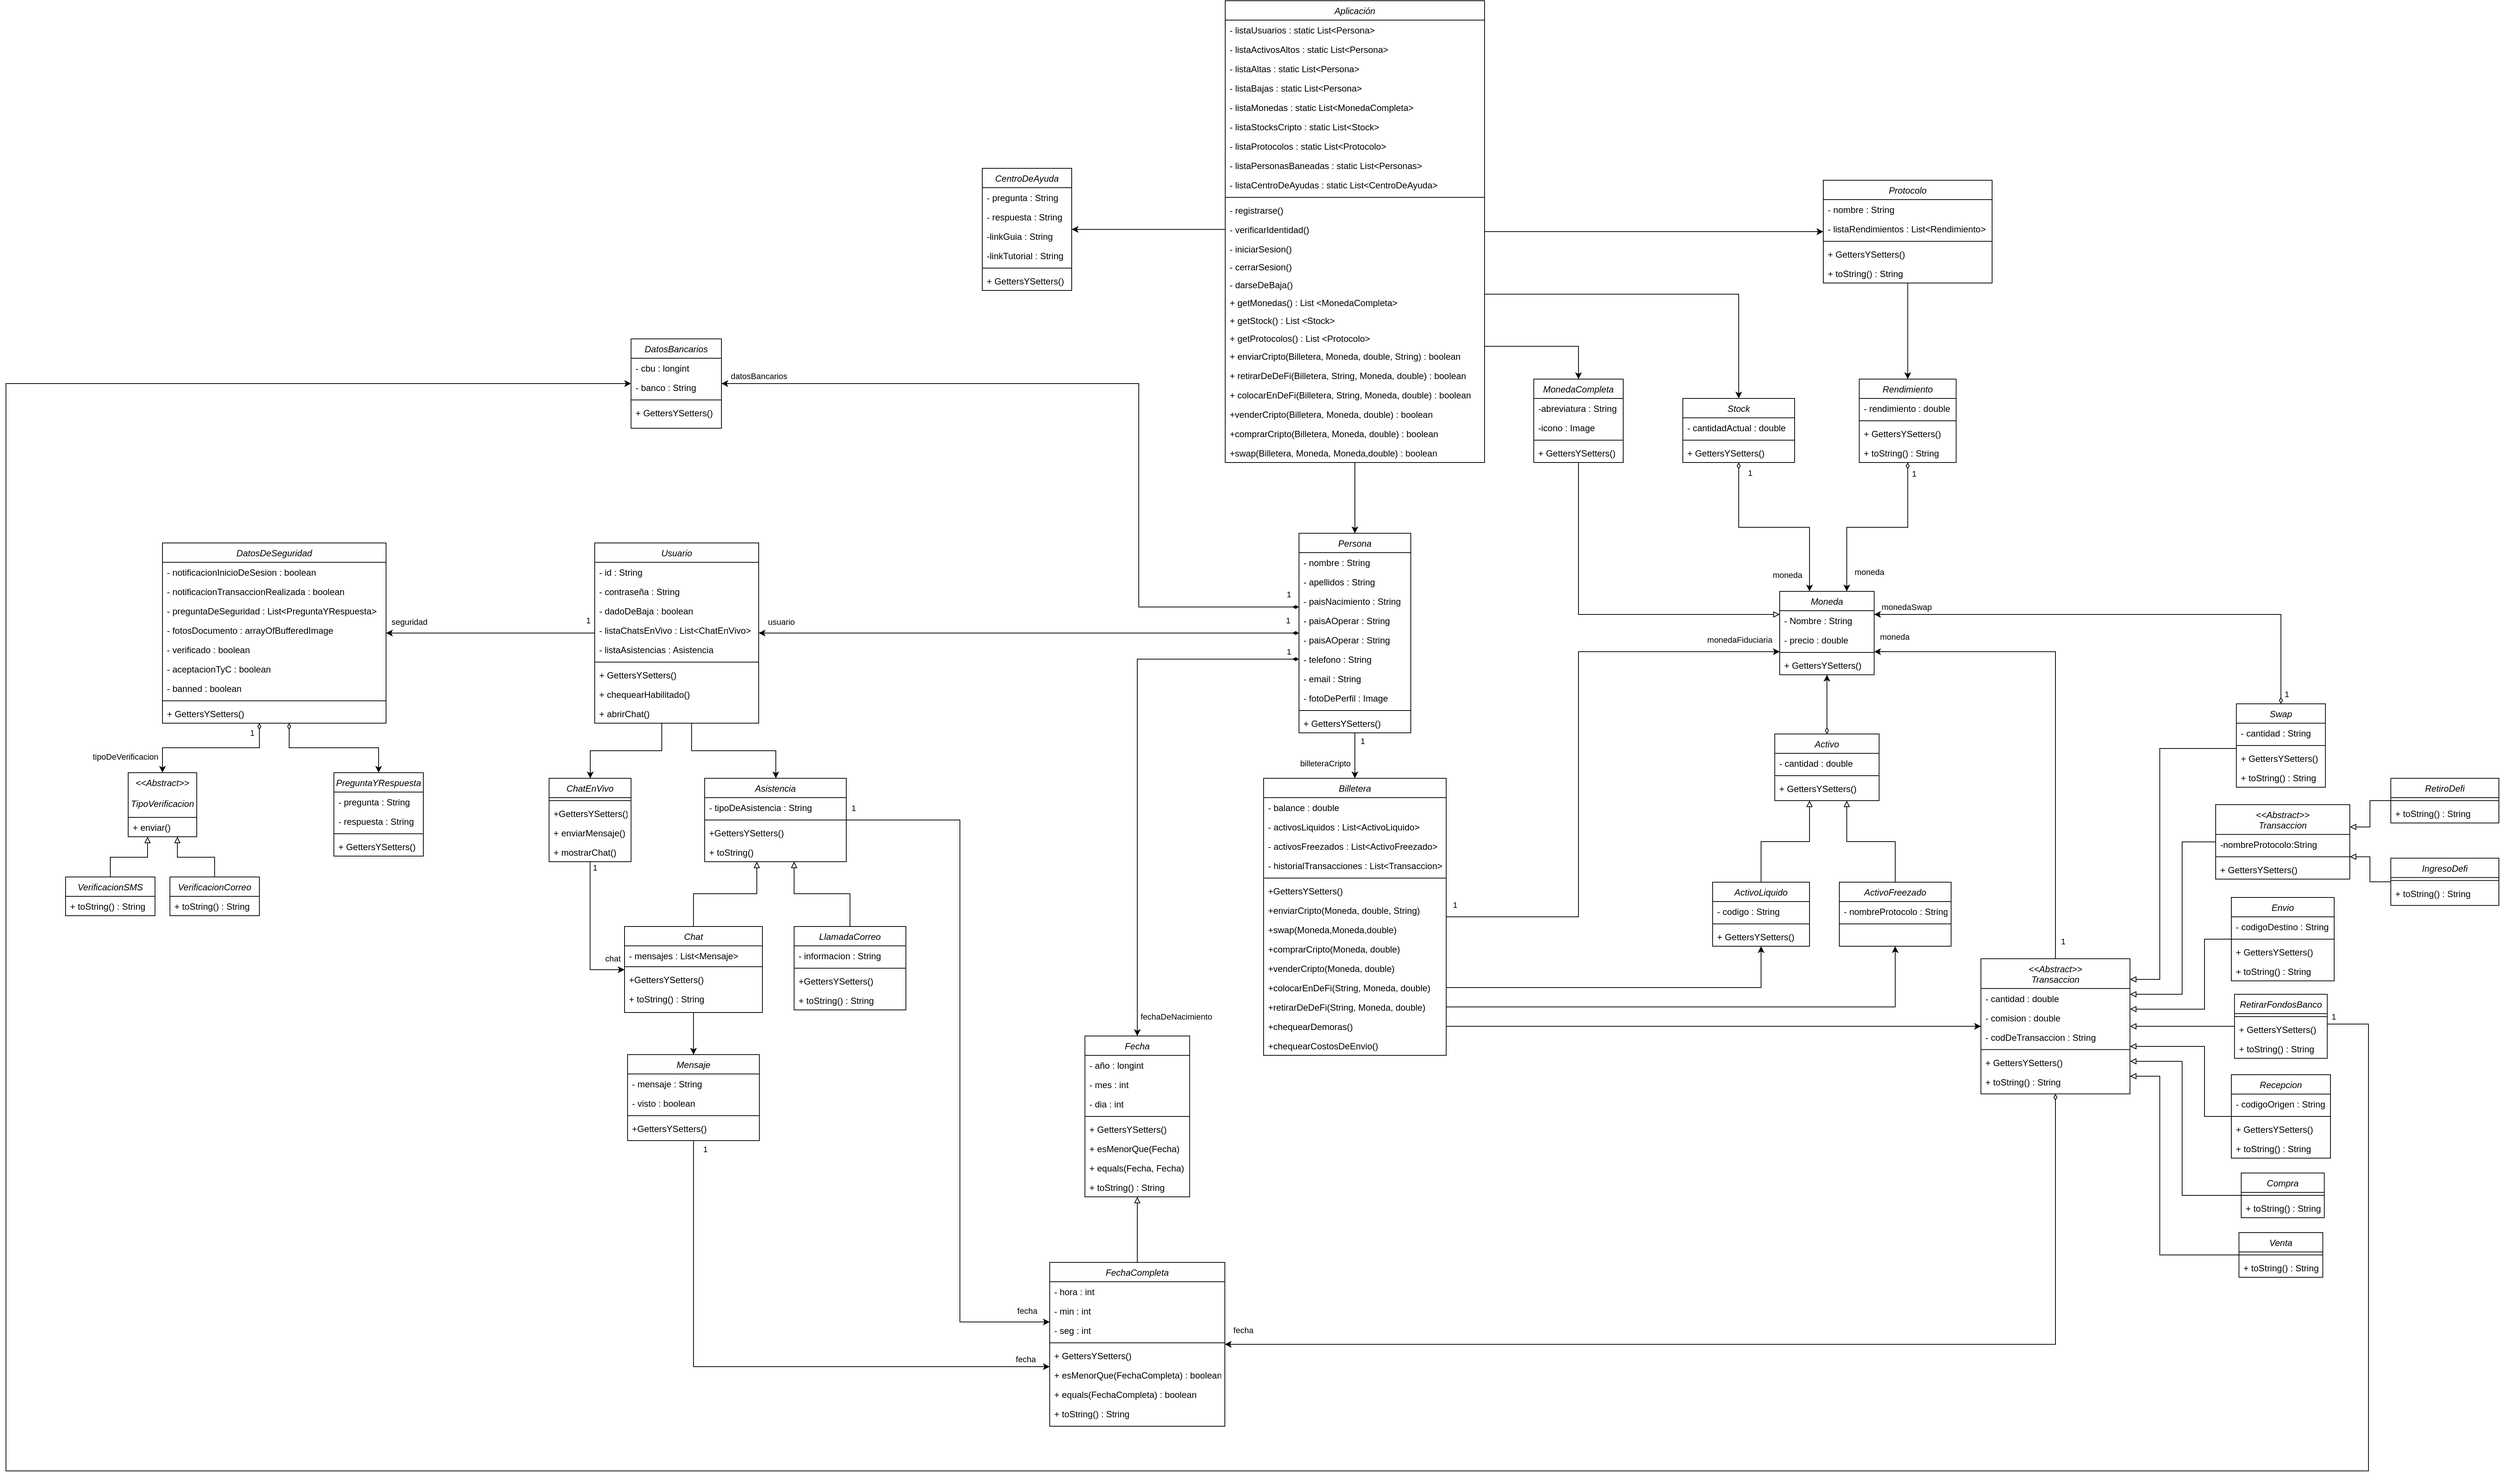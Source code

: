 <mxfile version="24.7.14">
  <diagram name="Página-1" id="RRyUGvNoHxZk4EFgljng">
    <mxGraphModel dx="1658" dy="902" grid="1" gridSize="10" guides="1" tooltips="1" connect="1" arrows="1" fold="1" page="1" pageScale="1" pageWidth="1600" pageHeight="1200" math="0" shadow="0">
      <root>
        <mxCell id="0" />
        <mxCell id="1" parent="0" />
        <mxCell id="wawcpVOzvmaKw1MRq7vf-219" style="edgeStyle=orthogonalEdgeStyle;rounded=0;orthogonalLoop=1;jettySize=auto;html=1;" parent="1" source="wawcpVOzvmaKw1MRq7vf-1" target="wawcpVOzvmaKw1MRq7vf-39" edge="1">
          <mxGeometry relative="1" as="geometry" />
        </mxCell>
        <mxCell id="wawcpVOzvmaKw1MRq7vf-360" style="edgeStyle=orthogonalEdgeStyle;rounded=0;orthogonalLoop=1;jettySize=auto;html=1;" parent="1" source="wawcpVOzvmaKw1MRq7vf-1" target="wawcpVOzvmaKw1MRq7vf-223" edge="1">
          <mxGeometry relative="1" as="geometry">
            <Array as="points">
              <mxPoint x="2700" y="470" />
            </Array>
          </mxGeometry>
        </mxCell>
        <mxCell id="wawcpVOzvmaKw1MRq7vf-362" style="edgeStyle=orthogonalEdgeStyle;rounded=0;orthogonalLoop=1;jettySize=auto;html=1;" parent="1" source="wawcpVOzvmaKw1MRq7vf-1" target="wawcpVOzvmaKw1MRq7vf-226" edge="1">
          <mxGeometry relative="1" as="geometry">
            <Array as="points">
              <mxPoint x="2915" y="400" />
            </Array>
          </mxGeometry>
        </mxCell>
        <mxCell id="wawcpVOzvmaKw1MRq7vf-363" style="edgeStyle=orthogonalEdgeStyle;rounded=0;orthogonalLoop=1;jettySize=auto;html=1;" parent="1" source="wawcpVOzvmaKw1MRq7vf-1" target="wawcpVOzvmaKw1MRq7vf-237" edge="1">
          <mxGeometry relative="1" as="geometry" />
        </mxCell>
        <mxCell id="wawcpVOzvmaKw1MRq7vf-1" value="Aplicación" style="swimlane;fontStyle=2;align=center;verticalAlign=top;childLayout=stackLayout;horizontal=1;startSize=26;horizontalStack=0;resizeParent=1;resizeLast=0;collapsible=1;marginBottom=0;rounded=0;shadow=0;strokeWidth=1;fontSize=12;" parent="1" vertex="1">
          <mxGeometry x="2226" y="6" width="348" height="620" as="geometry">
            <mxRectangle x="230" y="140" width="160" height="26" as="alternateBounds" />
          </mxGeometry>
        </mxCell>
        <mxCell id="wawcpVOzvmaKw1MRq7vf-2" value="- listaUsuarios : static List&lt;Persona&gt;" style="text;align=left;verticalAlign=top;spacingLeft=4;spacingRight=4;overflow=hidden;rotatable=0;points=[[0,0.5],[1,0.5]];portConstraint=eastwest;rounded=0;shadow=0;html=0;fontSize=12;" parent="wawcpVOzvmaKw1MRq7vf-1" vertex="1">
          <mxGeometry y="26" width="348" height="26" as="geometry" />
        </mxCell>
        <mxCell id="wawcpVOzvmaKw1MRq7vf-3" value="- listaActivosAltos : static List&lt;Persona&gt;" style="text;align=left;verticalAlign=top;spacingLeft=4;spacingRight=4;overflow=hidden;rotatable=0;points=[[0,0.5],[1,0.5]];portConstraint=eastwest;rounded=0;shadow=0;html=0;fontSize=12;" parent="wawcpVOzvmaKw1MRq7vf-1" vertex="1">
          <mxGeometry y="52" width="348" height="26" as="geometry" />
        </mxCell>
        <mxCell id="wawcpVOzvmaKw1MRq7vf-4" value="- listaAltas : static List&lt;Persona&gt;" style="text;align=left;verticalAlign=top;spacingLeft=4;spacingRight=4;overflow=hidden;rotatable=0;points=[[0,0.5],[1,0.5]];portConstraint=eastwest;rounded=0;shadow=0;html=0;fontSize=12;" parent="wawcpVOzvmaKw1MRq7vf-1" vertex="1">
          <mxGeometry y="78" width="348" height="26" as="geometry" />
        </mxCell>
        <mxCell id="wawcpVOzvmaKw1MRq7vf-5" value="- listaBajas : static List&lt;Persona&gt;" style="text;align=left;verticalAlign=top;spacingLeft=4;spacingRight=4;overflow=hidden;rotatable=0;points=[[0,0.5],[1,0.5]];portConstraint=eastwest;rounded=0;shadow=0;html=0;fontSize=12;" parent="wawcpVOzvmaKw1MRq7vf-1" vertex="1">
          <mxGeometry y="104" width="348" height="26" as="geometry" />
        </mxCell>
        <mxCell id="wawcpVOzvmaKw1MRq7vf-6" value="- listaMonedas : static List&lt;MonedaCompleta&gt;" style="text;align=left;verticalAlign=top;spacingLeft=4;spacingRight=4;overflow=hidden;rotatable=0;points=[[0,0.5],[1,0.5]];portConstraint=eastwest;rounded=0;shadow=0;html=0;fontSize=12;" parent="wawcpVOzvmaKw1MRq7vf-1" vertex="1">
          <mxGeometry y="130" width="348" height="26" as="geometry" />
        </mxCell>
        <mxCell id="wawcpVOzvmaKw1MRq7vf-7" value="- listaStocksCripto : static List&lt;Stock&gt;" style="text;align=left;verticalAlign=top;spacingLeft=4;spacingRight=4;overflow=hidden;rotatable=0;points=[[0,0.5],[1,0.5]];portConstraint=eastwest;rounded=0;shadow=0;html=0;fontSize=12;" parent="wawcpVOzvmaKw1MRq7vf-1" vertex="1">
          <mxGeometry y="156" width="348" height="26" as="geometry" />
        </mxCell>
        <mxCell id="wawcpVOzvmaKw1MRq7vf-8" value="- listaProtocolos : static List&lt;Protocolo&gt;" style="text;align=left;verticalAlign=top;spacingLeft=4;spacingRight=4;overflow=hidden;rotatable=0;points=[[0,0.5],[1,0.5]];portConstraint=eastwest;" parent="wawcpVOzvmaKw1MRq7vf-1" vertex="1">
          <mxGeometry y="182" width="348" height="26" as="geometry" />
        </mxCell>
        <mxCell id="-UK-ls8aYhJ_0cb7NAIi-1" value="- listaPersonasBaneadas : static List&lt;Personas&gt;" style="text;align=left;verticalAlign=top;spacingLeft=4;spacingRight=4;overflow=hidden;rotatable=0;points=[[0,0.5],[1,0.5]];portConstraint=eastwest;" vertex="1" parent="wawcpVOzvmaKw1MRq7vf-1">
          <mxGeometry y="208" width="348" height="26" as="geometry" />
        </mxCell>
        <mxCell id="wawcpVOzvmaKw1MRq7vf-9" value="- listaCentroDeAyudas : static List&lt;CentroDeAyuda&gt;" style="text;align=left;verticalAlign=top;spacingLeft=4;spacingRight=4;overflow=hidden;rotatable=0;points=[[0,0.5],[1,0.5]];portConstraint=eastwest;" parent="wawcpVOzvmaKw1MRq7vf-1" vertex="1">
          <mxGeometry y="234" width="348" height="26" as="geometry" />
        </mxCell>
        <mxCell id="wawcpVOzvmaKw1MRq7vf-10" value="" style="line;html=1;strokeWidth=1;align=left;verticalAlign=middle;spacingTop=-1;spacingLeft=3;spacingRight=3;rotatable=0;labelPosition=right;points=[];portConstraint=eastwest;fontSize=12;" parent="wawcpVOzvmaKw1MRq7vf-1" vertex="1">
          <mxGeometry y="260" width="348" height="8" as="geometry" />
        </mxCell>
        <mxCell id="wawcpVOzvmaKw1MRq7vf-11" value="- registrarse()   " style="text;align=left;verticalAlign=top;spacingLeft=4;spacingRight=4;overflow=hidden;rotatable=0;points=[[0,0.5],[1,0.5]];portConstraint=eastwest;rounded=0;shadow=0;html=0;fontSize=12;" parent="wawcpVOzvmaKw1MRq7vf-1" vertex="1">
          <mxGeometry y="268" width="348" height="26" as="geometry" />
        </mxCell>
        <mxCell id="wawcpVOzvmaKw1MRq7vf-12" value="- verificarIdentidad()" style="text;align=left;verticalAlign=top;spacingLeft=4;spacingRight=4;overflow=hidden;rotatable=0;points=[[0,0.5],[1,0.5]];portConstraint=eastwest;rounded=0;shadow=0;html=0;fontSize=12;" parent="wawcpVOzvmaKw1MRq7vf-1" vertex="1">
          <mxGeometry y="294" width="348" height="26" as="geometry" />
        </mxCell>
        <mxCell id="wawcpVOzvmaKw1MRq7vf-13" value="- iniciarSesion()" style="text;align=left;verticalAlign=top;spacingLeft=4;spacingRight=4;overflow=hidden;rotatable=0;points=[[0,0.5],[1,0.5]];portConstraint=eastwest;fontSize=12;" parent="wawcpVOzvmaKw1MRq7vf-1" vertex="1">
          <mxGeometry y="320" width="348" height="24" as="geometry" />
        </mxCell>
        <mxCell id="wawcpVOzvmaKw1MRq7vf-14" value="- cerrarSesion()" style="text;align=left;verticalAlign=top;spacingLeft=4;spacingRight=4;overflow=hidden;rotatable=0;points=[[0,0.5],[1,0.5]];portConstraint=eastwest;fontSize=12;" parent="wawcpVOzvmaKw1MRq7vf-1" vertex="1">
          <mxGeometry y="344" width="348" height="24" as="geometry" />
        </mxCell>
        <mxCell id="wawcpVOzvmaKw1MRq7vf-15" value="- darseDeBaja()" style="text;align=left;verticalAlign=top;spacingLeft=4;spacingRight=4;overflow=hidden;rotatable=0;points=[[0,0.5],[1,0.5]];portConstraint=eastwest;fontSize=12;" parent="wawcpVOzvmaKw1MRq7vf-1" vertex="1">
          <mxGeometry y="368" width="348" height="24" as="geometry" />
        </mxCell>
        <mxCell id="wawcpVOzvmaKw1MRq7vf-16" value="+ getMonedas() : List &lt;MonedaCompleta&gt;" style="text;align=left;verticalAlign=top;spacingLeft=4;spacingRight=4;overflow=hidden;rotatable=0;points=[[0,0.5],[1,0.5]];portConstraint=eastwest;fontSize=12;" parent="wawcpVOzvmaKw1MRq7vf-1" vertex="1">
          <mxGeometry y="392" width="348" height="24" as="geometry" />
        </mxCell>
        <mxCell id="wawcpVOzvmaKw1MRq7vf-17" value="+ getStock() : List &lt;Stock&gt;" style="text;align=left;verticalAlign=top;spacingLeft=4;spacingRight=4;overflow=hidden;rotatable=0;points=[[0,0.5],[1,0.5]];portConstraint=eastwest;fontSize=12;" parent="wawcpVOzvmaKw1MRq7vf-1" vertex="1">
          <mxGeometry y="416" width="348" height="24" as="geometry" />
        </mxCell>
        <mxCell id="wawcpVOzvmaKw1MRq7vf-18" value="+ getProtocolos() : List &lt;Protocolo&gt;" style="text;align=left;verticalAlign=top;spacingLeft=4;spacingRight=4;overflow=hidden;rotatable=0;points=[[0,0.5],[1,0.5]];portConstraint=eastwest;fontSize=12;" parent="wawcpVOzvmaKw1MRq7vf-1" vertex="1">
          <mxGeometry y="440" width="348" height="24" as="geometry" />
        </mxCell>
        <mxCell id="wawcpVOzvmaKw1MRq7vf-19" value="+ enviarCripto(Billetera, Moneda, double, String) : boolean" style="text;align=left;verticalAlign=top;spacingLeft=4;spacingRight=4;overflow=hidden;rotatable=0;points=[[0,0.5],[1,0.5]];portConstraint=eastwest;rounded=0;shadow=0;html=0;fontSize=12;" parent="wawcpVOzvmaKw1MRq7vf-1" vertex="1">
          <mxGeometry y="464" width="348" height="26" as="geometry" />
        </mxCell>
        <mxCell id="wawcpVOzvmaKw1MRq7vf-20" value="+ retirarDeDeFi(Billetera, String, Moneda, double) : boolean" style="text;align=left;verticalAlign=top;spacingLeft=4;spacingRight=4;overflow=hidden;rotatable=0;points=[[0,0.5],[1,0.5]];portConstraint=eastwest;rounded=0;shadow=0;html=0;fontSize=12;" parent="wawcpVOzvmaKw1MRq7vf-1" vertex="1">
          <mxGeometry y="490" width="348" height="26" as="geometry" />
        </mxCell>
        <mxCell id="wawcpVOzvmaKw1MRq7vf-21" value="+ colocarEnDeFi(Billetera, String, Moneda, double) : boolean" style="text;align=left;verticalAlign=top;spacingLeft=4;spacingRight=4;overflow=hidden;rotatable=0;points=[[0,0.5],[1,0.5]];portConstraint=eastwest;rounded=0;shadow=0;html=0;fontSize=12;" parent="wawcpVOzvmaKw1MRq7vf-1" vertex="1">
          <mxGeometry y="516" width="348" height="26" as="geometry" />
        </mxCell>
        <mxCell id="wawcpVOzvmaKw1MRq7vf-22" value="+venderCripto(Billetera, Moneda, double) : boolean" style="text;align=left;verticalAlign=top;spacingLeft=4;spacingRight=4;overflow=hidden;rotatable=0;points=[[0,0.5],[1,0.5]];portConstraint=eastwest;rounded=0;shadow=0;html=0;fontSize=12;" parent="wawcpVOzvmaKw1MRq7vf-1" vertex="1">
          <mxGeometry y="542" width="348" height="26" as="geometry" />
        </mxCell>
        <mxCell id="wawcpVOzvmaKw1MRq7vf-23" value="+comprarCripto(Billetera, Moneda, double) : boolean" style="text;align=left;verticalAlign=top;spacingLeft=4;spacingRight=4;overflow=hidden;rotatable=0;points=[[0,0.5],[1,0.5]];portConstraint=eastwest;rounded=0;shadow=0;html=0;fontSize=12;" parent="wawcpVOzvmaKw1MRq7vf-1" vertex="1">
          <mxGeometry y="568" width="348" height="26" as="geometry" />
        </mxCell>
        <mxCell id="wawcpVOzvmaKw1MRq7vf-24" value="+swap(Billetera, Moneda, Moneda,double) : boolean" style="text;align=left;verticalAlign=top;spacingLeft=4;spacingRight=4;overflow=hidden;rotatable=0;points=[[0,0.5],[1,0.5]];portConstraint=eastwest;rounded=0;shadow=0;html=0;fontSize=12;" parent="wawcpVOzvmaKw1MRq7vf-1" vertex="1">
          <mxGeometry y="594" width="348" height="26" as="geometry" />
        </mxCell>
        <mxCell id="wawcpVOzvmaKw1MRq7vf-25" value="CentroDeAyuda" style="swimlane;fontStyle=2;align=center;verticalAlign=top;childLayout=stackLayout;horizontal=1;startSize=26;horizontalStack=0;resizeParent=1;resizeLast=0;collapsible=1;marginBottom=0;rounded=0;shadow=0;strokeWidth=1;fontSize=12;" parent="1" vertex="1">
          <mxGeometry x="1900" y="231" width="120" height="164" as="geometry">
            <mxRectangle x="230" y="140" width="160" height="26" as="alternateBounds" />
          </mxGeometry>
        </mxCell>
        <mxCell id="wawcpVOzvmaKw1MRq7vf-26" value="- pregunta : String" style="text;align=left;verticalAlign=top;spacingLeft=4;spacingRight=4;overflow=hidden;rotatable=0;points=[[0,0.5],[1,0.5]];portConstraint=eastwest;rounded=0;shadow=0;html=0;fontSize=12;" parent="wawcpVOzvmaKw1MRq7vf-25" vertex="1">
          <mxGeometry y="26" width="120" height="26" as="geometry" />
        </mxCell>
        <mxCell id="wawcpVOzvmaKw1MRq7vf-27" value="- respuesta : String" style="text;align=left;verticalAlign=top;spacingLeft=4;spacingRight=4;overflow=hidden;rotatable=0;points=[[0,0.5],[1,0.5]];portConstraint=eastwest;rounded=0;shadow=0;html=0;fontSize=12;" parent="wawcpVOzvmaKw1MRq7vf-25" vertex="1">
          <mxGeometry y="52" width="120" height="26" as="geometry" />
        </mxCell>
        <mxCell id="wawcpVOzvmaKw1MRq7vf-28" value="-linkGuia : String" style="text;align=left;verticalAlign=top;spacingLeft=4;spacingRight=4;overflow=hidden;rotatable=0;points=[[0,0.5],[1,0.5]];portConstraint=eastwest;rounded=0;shadow=0;html=0;fontSize=12;" parent="wawcpVOzvmaKw1MRq7vf-25" vertex="1">
          <mxGeometry y="78" width="120" height="26" as="geometry" />
        </mxCell>
        <mxCell id="wawcpVOzvmaKw1MRq7vf-29" value="-linkTutorial : String" style="text;align=left;verticalAlign=top;spacingLeft=4;spacingRight=4;overflow=hidden;rotatable=0;points=[[0,0.5],[1,0.5]];portConstraint=eastwest;rounded=0;shadow=0;html=0;fontSize=12;" parent="wawcpVOzvmaKw1MRq7vf-25" vertex="1">
          <mxGeometry y="104" width="120" height="26" as="geometry" />
        </mxCell>
        <mxCell id="wawcpVOzvmaKw1MRq7vf-30" value="" style="line;html=1;strokeWidth=1;align=left;verticalAlign=middle;spacingTop=-1;spacingLeft=3;spacingRight=3;rotatable=0;labelPosition=right;points=[];portConstraint=eastwest;fontSize=12;" parent="wawcpVOzvmaKw1MRq7vf-25" vertex="1">
          <mxGeometry y="130" width="120" height="8" as="geometry" />
        </mxCell>
        <mxCell id="wawcpVOzvmaKw1MRq7vf-38" value="+ GettersYSetters()" style="text;align=left;verticalAlign=top;spacingLeft=4;spacingRight=4;overflow=hidden;rotatable=0;points=[[0,0.5],[1,0.5]];portConstraint=eastwest;rounded=0;shadow=0;html=0;fontSize=12;" parent="wawcpVOzvmaKw1MRq7vf-25" vertex="1">
          <mxGeometry y="138" width="120" height="26" as="geometry" />
        </mxCell>
        <mxCell id="wawcpVOzvmaKw1MRq7vf-178" style="edgeStyle=orthogonalEdgeStyle;rounded=0;orthogonalLoop=1;jettySize=auto;html=1;startArrow=diamondThin;startFill=1;" parent="1" source="wawcpVOzvmaKw1MRq7vf-39" target="wawcpVOzvmaKw1MRq7vf-75" edge="1">
          <mxGeometry relative="1" as="geometry">
            <Array as="points">
              <mxPoint x="2110" y="820" />
              <mxPoint x="2110" y="520" />
            </Array>
          </mxGeometry>
        </mxCell>
        <mxCell id="wawcpVOzvmaKw1MRq7vf-179" value="1" style="edgeLabel;html=1;align=center;verticalAlign=middle;resizable=0;points=[];" parent="wawcpVOzvmaKw1MRq7vf-178" vertex="1" connectable="0">
          <mxGeometry x="-0.962" relative="1" as="geometry">
            <mxPoint x="6" y="-17" as="offset" />
          </mxGeometry>
        </mxCell>
        <mxCell id="wawcpVOzvmaKw1MRq7vf-180" value="datosBancarios" style="edgeLabel;html=1;align=center;verticalAlign=middle;resizable=0;points=[];" parent="wawcpVOzvmaKw1MRq7vf-178" vertex="1" connectable="0">
          <mxGeometry x="0.948" y="-1" relative="1" as="geometry">
            <mxPoint x="22" y="-9" as="offset" />
          </mxGeometry>
        </mxCell>
        <mxCell id="wawcpVOzvmaKw1MRq7vf-181" style="edgeStyle=orthogonalEdgeStyle;rounded=0;orthogonalLoop=1;jettySize=auto;html=1;startArrow=diamondThin;startFill=1;" parent="1" source="wawcpVOzvmaKw1MRq7vf-39" target="wawcpVOzvmaKw1MRq7vf-65" edge="1">
          <mxGeometry relative="1" as="geometry" />
        </mxCell>
        <mxCell id="wawcpVOzvmaKw1MRq7vf-183" value="1" style="edgeLabel;html=1;align=center;verticalAlign=middle;resizable=0;points=[];" parent="wawcpVOzvmaKw1MRq7vf-181" vertex="1" connectable="0">
          <mxGeometry x="-0.932" relative="1" as="geometry">
            <mxPoint x="9" y="-17" as="offset" />
          </mxGeometry>
        </mxCell>
        <mxCell id="wawcpVOzvmaKw1MRq7vf-185" value="usuario" style="edgeLabel;html=1;align=center;verticalAlign=middle;resizable=0;points=[];" parent="wawcpVOzvmaKw1MRq7vf-181" vertex="1" connectable="0">
          <mxGeometry x="0.872" y="-1" relative="1" as="geometry">
            <mxPoint x="-17" y="-14" as="offset" />
          </mxGeometry>
        </mxCell>
        <mxCell id="wawcpVOzvmaKw1MRq7vf-220" style="edgeStyle=orthogonalEdgeStyle;rounded=0;orthogonalLoop=1;jettySize=auto;html=1;" parent="1" source="wawcpVOzvmaKw1MRq7vf-39" target="wawcpVOzvmaKw1MRq7vf-50" edge="1">
          <mxGeometry relative="1" as="geometry" />
        </mxCell>
        <mxCell id="wawcpVOzvmaKw1MRq7vf-221" value="1" style="edgeLabel;html=1;align=center;verticalAlign=middle;resizable=0;points=[];" parent="wawcpVOzvmaKw1MRq7vf-220" vertex="1" connectable="0">
          <mxGeometry x="-0.514" y="-2" relative="1" as="geometry">
            <mxPoint x="12" y="-4" as="offset" />
          </mxGeometry>
        </mxCell>
        <mxCell id="wawcpVOzvmaKw1MRq7vf-222" value="billeteraCripto" style="edgeLabel;html=1;align=center;verticalAlign=middle;resizable=0;points=[];" parent="wawcpVOzvmaKw1MRq7vf-220" vertex="1" connectable="0">
          <mxGeometry x="0.495" y="2" relative="1" as="geometry">
            <mxPoint x="-42" y="-5" as="offset" />
          </mxGeometry>
        </mxCell>
        <mxCell id="wawcpVOzvmaKw1MRq7vf-39" value="Persona" style="swimlane;fontStyle=2;align=center;verticalAlign=top;childLayout=stackLayout;horizontal=1;startSize=26;horizontalStack=0;resizeParent=1;resizeLast=0;collapsible=1;marginBottom=0;rounded=0;shadow=0;strokeWidth=1;fontSize=12;" parent="1" vertex="1">
          <mxGeometry x="2325" y="721" width="150" height="268" as="geometry">
            <mxRectangle x="230" y="140" width="160" height="26" as="alternateBounds" />
          </mxGeometry>
        </mxCell>
        <mxCell id="wawcpVOzvmaKw1MRq7vf-40" value="- nombre : String" style="text;align=left;verticalAlign=top;spacingLeft=4;spacingRight=4;overflow=hidden;rotatable=0;points=[[0,0.5],[1,0.5]];portConstraint=eastwest;rounded=0;shadow=0;html=0;fontSize=12;" parent="wawcpVOzvmaKw1MRq7vf-39" vertex="1">
          <mxGeometry y="26" width="150" height="26" as="geometry" />
        </mxCell>
        <mxCell id="wawcpVOzvmaKw1MRq7vf-41" value="- apellidos : String" style="text;align=left;verticalAlign=top;spacingLeft=4;spacingRight=4;overflow=hidden;rotatable=0;points=[[0,0.5],[1,0.5]];portConstraint=eastwest;rounded=0;shadow=0;html=0;fontSize=12;" parent="wawcpVOzvmaKw1MRq7vf-39" vertex="1">
          <mxGeometry y="52" width="150" height="26" as="geometry" />
        </mxCell>
        <mxCell id="wawcpVOzvmaKw1MRq7vf-42" value="- paisNacimiento : String" style="text;align=left;verticalAlign=top;spacingLeft=4;spacingRight=4;overflow=hidden;rotatable=0;points=[[0,0.5],[1,0.5]];portConstraint=eastwest;rounded=0;shadow=0;html=0;fontSize=12;" parent="wawcpVOzvmaKw1MRq7vf-39" vertex="1">
          <mxGeometry y="78" width="150" height="26" as="geometry" />
        </mxCell>
        <mxCell id="wawcpVOzvmaKw1MRq7vf-43" value="- paisAOperar : String" style="text;align=left;verticalAlign=top;spacingLeft=4;spacingRight=4;overflow=hidden;rotatable=0;points=[[0,0.5],[1,0.5]];portConstraint=eastwest;rounded=0;shadow=0;html=0;fontSize=12;" parent="wawcpVOzvmaKw1MRq7vf-39" vertex="1">
          <mxGeometry y="104" width="150" height="26" as="geometry" />
        </mxCell>
        <mxCell id="wawcpVOzvmaKw1MRq7vf-44" value="- paisAOperar : String" style="text;align=left;verticalAlign=top;spacingLeft=4;spacingRight=4;overflow=hidden;rotatable=0;points=[[0,0.5],[1,0.5]];portConstraint=eastwest;rounded=0;shadow=0;html=0;fontSize=12;" parent="wawcpVOzvmaKw1MRq7vf-39" vertex="1">
          <mxGeometry y="130" width="150" height="26" as="geometry" />
        </mxCell>
        <mxCell id="wawcpVOzvmaKw1MRq7vf-45" value="- telefono : String" style="text;align=left;verticalAlign=top;spacingLeft=4;spacingRight=4;overflow=hidden;rotatable=0;points=[[0,0.5],[1,0.5]];portConstraint=eastwest;rounded=0;shadow=0;html=0;fontSize=12;" parent="wawcpVOzvmaKw1MRq7vf-39" vertex="1">
          <mxGeometry y="156" width="150" height="26" as="geometry" />
        </mxCell>
        <mxCell id="wawcpVOzvmaKw1MRq7vf-46" value="- email : String" style="text;align=left;verticalAlign=top;spacingLeft=4;spacingRight=4;overflow=hidden;rotatable=0;points=[[0,0.5],[1,0.5]];portConstraint=eastwest;rounded=0;shadow=0;html=0;fontSize=12;" parent="wawcpVOzvmaKw1MRq7vf-39" vertex="1">
          <mxGeometry y="182" width="150" height="26" as="geometry" />
        </mxCell>
        <mxCell id="wawcpVOzvmaKw1MRq7vf-47" value="- fotoDePerfil : Image" style="text;align=left;verticalAlign=top;spacingLeft=4;spacingRight=4;overflow=hidden;rotatable=0;points=[[0,0.5],[1,0.5]];portConstraint=eastwest;rounded=0;shadow=0;html=0;fontSize=12;" parent="wawcpVOzvmaKw1MRq7vf-39" vertex="1">
          <mxGeometry y="208" width="150" height="26" as="geometry" />
        </mxCell>
        <mxCell id="wawcpVOzvmaKw1MRq7vf-48" value="" style="line;html=1;strokeWidth=1;align=left;verticalAlign=middle;spacingTop=-1;spacingLeft=3;spacingRight=3;rotatable=0;labelPosition=right;points=[];portConstraint=eastwest;fontSize=12;" parent="wawcpVOzvmaKw1MRq7vf-39" vertex="1">
          <mxGeometry y="234" width="150" height="8" as="geometry" />
        </mxCell>
        <mxCell id="wawcpVOzvmaKw1MRq7vf-49" value="+ GettersYSetters()" style="text;align=left;verticalAlign=top;spacingLeft=4;spacingRight=4;overflow=hidden;rotatable=0;points=[[0,0.5],[1,0.5]];portConstraint=eastwest;rounded=0;shadow=0;html=0;fontSize=12;" parent="wawcpVOzvmaKw1MRq7vf-39" vertex="1">
          <mxGeometry y="242" width="150" height="26" as="geometry" />
        </mxCell>
        <mxCell id="wawcpVOzvmaKw1MRq7vf-261" style="edgeStyle=orthogonalEdgeStyle;rounded=0;orthogonalLoop=1;jettySize=auto;html=1;" parent="1" source="wawcpVOzvmaKw1MRq7vf-50" target="wawcpVOzvmaKw1MRq7vf-243" edge="1">
          <mxGeometry relative="1" as="geometry">
            <Array as="points">
              <mxPoint x="2700" y="1236" />
              <mxPoint x="2700" y="880" />
            </Array>
          </mxGeometry>
        </mxCell>
        <mxCell id="wawcpVOzvmaKw1MRq7vf-262" value="monedaFiduciaria" style="edgeLabel;html=1;align=center;verticalAlign=middle;resizable=0;points=[];" parent="wawcpVOzvmaKw1MRq7vf-261" vertex="1" connectable="0">
          <mxGeometry x="0.928" y="2" relative="1" as="geometry">
            <mxPoint x="-25" y="-14" as="offset" />
          </mxGeometry>
        </mxCell>
        <mxCell id="wawcpVOzvmaKw1MRq7vf-263" value="1" style="edgeLabel;html=1;align=center;verticalAlign=middle;resizable=0;points=[];" parent="wawcpVOzvmaKw1MRq7vf-261" vertex="1" connectable="0">
          <mxGeometry x="-0.974" y="-4" relative="1" as="geometry">
            <mxPoint x="1" y="-20" as="offset" />
          </mxGeometry>
        </mxCell>
        <mxCell id="wawcpVOzvmaKw1MRq7vf-50" value="Billetera" style="swimlane;fontStyle=2;align=center;verticalAlign=top;childLayout=stackLayout;horizontal=1;startSize=26;horizontalStack=0;resizeParent=1;resizeLast=0;collapsible=1;marginBottom=0;rounded=0;shadow=0;strokeWidth=1;fontSize=12;" parent="1" vertex="1">
          <mxGeometry x="2277.5" y="1050" width="245" height="372" as="geometry">
            <mxRectangle x="230" y="140" width="160" height="26" as="alternateBounds" />
          </mxGeometry>
        </mxCell>
        <mxCell id="wawcpVOzvmaKw1MRq7vf-51" value="- balance : double" style="text;align=left;verticalAlign=top;spacingLeft=4;spacingRight=4;overflow=hidden;rotatable=0;points=[[0,0.5],[1,0.5]];portConstraint=eastwest;rounded=0;shadow=0;html=0;fontSize=12;" parent="wawcpVOzvmaKw1MRq7vf-50" vertex="1">
          <mxGeometry y="26" width="245" height="26" as="geometry" />
        </mxCell>
        <mxCell id="wawcpVOzvmaKw1MRq7vf-52" value="- activosLiquidos : List&lt;ActivoLiquido&gt;" style="text;align=left;verticalAlign=top;spacingLeft=4;spacingRight=4;overflow=hidden;rotatable=0;points=[[0,0.5],[1,0.5]];portConstraint=eastwest;rounded=0;shadow=0;html=0;fontSize=12;" parent="wawcpVOzvmaKw1MRq7vf-50" vertex="1">
          <mxGeometry y="52" width="245" height="26" as="geometry" />
        </mxCell>
        <mxCell id="wawcpVOzvmaKw1MRq7vf-53" value="- activosFreezados : List&lt;ActivoFreezado&gt;" style="text;align=left;verticalAlign=top;spacingLeft=4;spacingRight=4;overflow=hidden;rotatable=0;points=[[0,0.5],[1,0.5]];portConstraint=eastwest;rounded=0;shadow=0;html=0;fontSize=12;" parent="wawcpVOzvmaKw1MRq7vf-50" vertex="1">
          <mxGeometry y="78" width="245" height="26" as="geometry" />
        </mxCell>
        <mxCell id="wawcpVOzvmaKw1MRq7vf-54" value="- historialTransacciones : List&lt;Transaccion&gt;" style="text;align=left;verticalAlign=top;spacingLeft=4;spacingRight=4;overflow=hidden;rotatable=0;points=[[0,0.5],[1,0.5]];portConstraint=eastwest;rounded=0;shadow=0;html=0;fontSize=12;" parent="wawcpVOzvmaKw1MRq7vf-50" vertex="1">
          <mxGeometry y="104" width="245" height="26" as="geometry" />
        </mxCell>
        <mxCell id="wawcpVOzvmaKw1MRq7vf-55" value="" style="line;html=1;strokeWidth=1;align=left;verticalAlign=middle;spacingTop=-1;spacingLeft=3;spacingRight=3;rotatable=0;labelPosition=right;points=[];portConstraint=eastwest;fontSize=12;" parent="wawcpVOzvmaKw1MRq7vf-50" vertex="1">
          <mxGeometry y="130" width="245" height="8" as="geometry" />
        </mxCell>
        <mxCell id="wawcpVOzvmaKw1MRq7vf-64" value="+GettersYSetters()" style="text;align=left;verticalAlign=top;spacingLeft=4;spacingRight=4;overflow=hidden;rotatable=0;points=[[0,0.5],[1,0.5]];portConstraint=eastwest;rounded=0;shadow=0;html=0;fontSize=12;" parent="wawcpVOzvmaKw1MRq7vf-50" vertex="1">
          <mxGeometry y="138" width="245" height="26" as="geometry" />
        </mxCell>
        <mxCell id="wawcpVOzvmaKw1MRq7vf-56" value="+enviarCripto(Moneda, double, String)" style="text;align=left;verticalAlign=top;spacingLeft=4;spacingRight=4;overflow=hidden;rotatable=0;points=[[0,0.5],[1,0.5]];portConstraint=eastwest;rounded=0;shadow=0;html=0;fontSize=12;" parent="wawcpVOzvmaKw1MRq7vf-50" vertex="1">
          <mxGeometry y="164" width="245" height="26" as="geometry" />
        </mxCell>
        <mxCell id="wawcpVOzvmaKw1MRq7vf-57" value="+swap(Moneda,Moneda,double)" style="text;align=left;verticalAlign=top;spacingLeft=4;spacingRight=4;overflow=hidden;rotatable=0;points=[[0,0.5],[1,0.5]];portConstraint=eastwest;rounded=0;shadow=0;html=0;fontSize=12;" parent="wawcpVOzvmaKw1MRq7vf-50" vertex="1">
          <mxGeometry y="190" width="245" height="26" as="geometry" />
        </mxCell>
        <mxCell id="wawcpVOzvmaKw1MRq7vf-58" value="+comprarCripto(Moneda, double)" style="text;align=left;verticalAlign=top;spacingLeft=4;spacingRight=4;overflow=hidden;rotatable=0;points=[[0,0.5],[1,0.5]];portConstraint=eastwest;rounded=0;shadow=0;html=0;fontSize=12;" parent="wawcpVOzvmaKw1MRq7vf-50" vertex="1">
          <mxGeometry y="216" width="245" height="26" as="geometry" />
        </mxCell>
        <mxCell id="wawcpVOzvmaKw1MRq7vf-59" value="+venderCripto(Moneda, double)" style="text;align=left;verticalAlign=top;spacingLeft=4;spacingRight=4;overflow=hidden;rotatable=0;points=[[0,0.5],[1,0.5]];portConstraint=eastwest;rounded=0;shadow=0;html=0;fontSize=12;" parent="wawcpVOzvmaKw1MRq7vf-50" vertex="1">
          <mxGeometry y="242" width="245" height="26" as="geometry" />
        </mxCell>
        <mxCell id="wawcpVOzvmaKw1MRq7vf-60" value="+colocarEnDeFi(String, Moneda, double)" style="text;align=left;verticalAlign=top;spacingLeft=4;spacingRight=4;overflow=hidden;rotatable=0;points=[[0,0.5],[1,0.5]];portConstraint=eastwest;rounded=0;shadow=0;html=0;fontSize=12;" parent="wawcpVOzvmaKw1MRq7vf-50" vertex="1">
          <mxGeometry y="268" width="245" height="26" as="geometry" />
        </mxCell>
        <mxCell id="wawcpVOzvmaKw1MRq7vf-61" value="+retirarDeDeFi(String, Moneda, double)" style="text;align=left;verticalAlign=top;spacingLeft=4;spacingRight=4;overflow=hidden;rotatable=0;points=[[0,0.5],[1,0.5]];portConstraint=eastwest;rounded=0;shadow=0;html=0;fontSize=12;" parent="wawcpVOzvmaKw1MRq7vf-50" vertex="1">
          <mxGeometry y="294" width="245" height="26" as="geometry" />
        </mxCell>
        <mxCell id="wawcpVOzvmaKw1MRq7vf-62" value="+chequearDemoras()" style="text;align=left;verticalAlign=top;spacingLeft=4;spacingRight=4;overflow=hidden;rotatable=0;points=[[0,0.5],[1,0.5]];portConstraint=eastwest;rounded=0;shadow=0;html=0;fontSize=12;" parent="wawcpVOzvmaKw1MRq7vf-50" vertex="1">
          <mxGeometry y="320" width="245" height="26" as="geometry" />
        </mxCell>
        <mxCell id="wawcpVOzvmaKw1MRq7vf-63" value="+chequearCostosDeEnvio()" style="text;align=left;verticalAlign=top;spacingLeft=4;spacingRight=4;overflow=hidden;rotatable=0;points=[[0,0.5],[1,0.5]];portConstraint=eastwest;rounded=0;shadow=0;html=0;fontSize=12;" parent="wawcpVOzvmaKw1MRq7vf-50" vertex="1">
          <mxGeometry y="346" width="245" height="26" as="geometry" />
        </mxCell>
        <mxCell id="wawcpVOzvmaKw1MRq7vf-176" style="edgeStyle=orthogonalEdgeStyle;rounded=0;orthogonalLoop=1;jettySize=auto;html=1;" parent="1" source="wawcpVOzvmaKw1MRq7vf-65" target="wawcpVOzvmaKw1MRq7vf-139" edge="1">
          <mxGeometry relative="1" as="geometry">
            <Array as="points">
              <mxPoint x="1470" y="1013" />
              <mxPoint x="1374" y="1013" />
            </Array>
          </mxGeometry>
        </mxCell>
        <mxCell id="wawcpVOzvmaKw1MRq7vf-177" style="edgeStyle=orthogonalEdgeStyle;rounded=0;orthogonalLoop=1;jettySize=auto;html=1;" parent="1" source="wawcpVOzvmaKw1MRq7vf-65" target="wawcpVOzvmaKw1MRq7vf-143" edge="1">
          <mxGeometry relative="1" as="geometry">
            <Array as="points">
              <mxPoint x="1510" y="1013" />
              <mxPoint x="1623" y="1013" />
            </Array>
          </mxGeometry>
        </mxCell>
        <mxCell id="wawcpVOzvmaKw1MRq7vf-187" style="edgeStyle=orthogonalEdgeStyle;rounded=0;orthogonalLoop=1;jettySize=auto;html=1;" parent="1" source="wawcpVOzvmaKw1MRq7vf-65" target="wawcpVOzvmaKw1MRq7vf-84" edge="1">
          <mxGeometry relative="1" as="geometry" />
        </mxCell>
        <mxCell id="wawcpVOzvmaKw1MRq7vf-188" value="1" style="edgeLabel;html=1;align=center;verticalAlign=middle;resizable=0;points=[];" parent="wawcpVOzvmaKw1MRq7vf-187" vertex="1" connectable="0">
          <mxGeometry x="-0.855" y="4" relative="1" as="geometry">
            <mxPoint x="11" y="-21" as="offset" />
          </mxGeometry>
        </mxCell>
        <mxCell id="wawcpVOzvmaKw1MRq7vf-189" value="seguridad" style="edgeLabel;html=1;align=center;verticalAlign=middle;resizable=0;points=[];" parent="wawcpVOzvmaKw1MRq7vf-187" vertex="1" connectable="0">
          <mxGeometry x="0.854" y="-1" relative="1" as="geometry">
            <mxPoint x="10" y="-14" as="offset" />
          </mxGeometry>
        </mxCell>
        <mxCell id="wawcpVOzvmaKw1MRq7vf-65" value="Usuario" style="swimlane;fontStyle=2;align=center;verticalAlign=top;childLayout=stackLayout;horizontal=1;startSize=26;horizontalStack=0;resizeParent=1;resizeLast=0;collapsible=1;marginBottom=0;rounded=0;shadow=0;strokeWidth=1;fontSize=12;" parent="1" vertex="1">
          <mxGeometry x="1380" y="734" width="220" height="242" as="geometry">
            <mxRectangle x="550" y="140" width="160" height="26" as="alternateBounds" />
          </mxGeometry>
        </mxCell>
        <mxCell id="wawcpVOzvmaKw1MRq7vf-66" value="- id : String" style="text;align=left;verticalAlign=top;spacingLeft=4;spacingRight=4;overflow=hidden;rotatable=0;points=[[0,0.5],[1,0.5]];portConstraint=eastwest;fontSize=12;" parent="wawcpVOzvmaKw1MRq7vf-65" vertex="1">
          <mxGeometry y="26" width="220" height="26" as="geometry" />
        </mxCell>
        <mxCell id="wawcpVOzvmaKw1MRq7vf-67" value="- contraseña : String" style="text;align=left;verticalAlign=top;spacingLeft=4;spacingRight=4;overflow=hidden;rotatable=0;points=[[0,0.5],[1,0.5]];portConstraint=eastwest;rounded=0;shadow=0;html=0;fontSize=12;" parent="wawcpVOzvmaKw1MRq7vf-65" vertex="1">
          <mxGeometry y="52" width="220" height="26" as="geometry" />
        </mxCell>
        <mxCell id="wawcpVOzvmaKw1MRq7vf-68" value="- dadoDeBaja : boolean" style="text;align=left;verticalAlign=top;spacingLeft=4;spacingRight=4;overflow=hidden;rotatable=0;points=[[0,0.5],[1,0.5]];portConstraint=eastwest;rounded=0;shadow=0;html=0;fontSize=12;" parent="wawcpVOzvmaKw1MRq7vf-65" vertex="1">
          <mxGeometry y="78" width="220" height="26" as="geometry" />
        </mxCell>
        <mxCell id="wawcpVOzvmaKw1MRq7vf-69" value="- listaChatsEnVivo : List&lt;ChatEnVivo&gt;" style="text;align=left;verticalAlign=top;spacingLeft=4;spacingRight=4;overflow=hidden;rotatable=0;points=[[0,0.5],[1,0.5]];portConstraint=eastwest;rounded=0;shadow=0;html=0;fontSize=12;" parent="wawcpVOzvmaKw1MRq7vf-65" vertex="1">
          <mxGeometry y="104" width="220" height="26" as="geometry" />
        </mxCell>
        <mxCell id="wawcpVOzvmaKw1MRq7vf-70" value="- listaAsistencias : Asistencia" style="text;align=left;verticalAlign=top;spacingLeft=4;spacingRight=4;overflow=hidden;rotatable=0;points=[[0,0.5],[1,0.5]];portConstraint=eastwest;rounded=0;shadow=0;html=0;fontSize=12;" parent="wawcpVOzvmaKw1MRq7vf-65" vertex="1">
          <mxGeometry y="130" width="220" height="26" as="geometry" />
        </mxCell>
        <mxCell id="wawcpVOzvmaKw1MRq7vf-71" value="" style="line;html=1;strokeWidth=1;align=left;verticalAlign=middle;spacingTop=-1;spacingLeft=3;spacingRight=3;rotatable=0;labelPosition=right;points=[];portConstraint=eastwest;fontSize=12;" parent="wawcpVOzvmaKw1MRq7vf-65" vertex="1">
          <mxGeometry y="156" width="220" height="8" as="geometry" />
        </mxCell>
        <mxCell id="wawcpVOzvmaKw1MRq7vf-74" value="+ GettersYSetters()" style="text;align=left;verticalAlign=top;spacingLeft=4;spacingRight=4;overflow=hidden;rotatable=0;points=[[0,0.5],[1,0.5]];portConstraint=eastwest;fontSize=12;" parent="wawcpVOzvmaKw1MRq7vf-65" vertex="1">
          <mxGeometry y="164" width="220" height="26" as="geometry" />
        </mxCell>
        <mxCell id="wawcpVOzvmaKw1MRq7vf-72" value="+ chequearHabilitado()" style="text;align=left;verticalAlign=top;spacingLeft=4;spacingRight=4;overflow=hidden;rotatable=0;points=[[0,0.5],[1,0.5]];portConstraint=eastwest;fontSize=12;" parent="wawcpVOzvmaKw1MRq7vf-65" vertex="1">
          <mxGeometry y="190" width="220" height="26" as="geometry" />
        </mxCell>
        <mxCell id="wawcpVOzvmaKw1MRq7vf-73" value="+ abrirChat()" style="text;align=left;verticalAlign=top;spacingLeft=4;spacingRight=4;overflow=hidden;rotatable=0;points=[[0,0.5],[1,0.5]];portConstraint=eastwest;rounded=0;shadow=0;html=0;fontSize=12;" parent="wawcpVOzvmaKw1MRq7vf-65" vertex="1">
          <mxGeometry y="216" width="220" height="26" as="geometry" />
        </mxCell>
        <mxCell id="wawcpVOzvmaKw1MRq7vf-75" value="DatosBancarios" style="swimlane;fontStyle=2;align=center;verticalAlign=top;childLayout=stackLayout;horizontal=1;startSize=26;horizontalStack=0;resizeParent=1;resizeLast=0;collapsible=1;marginBottom=0;rounded=0;shadow=0;strokeWidth=1;fontSize=12;" parent="1" vertex="1">
          <mxGeometry x="1428.75" y="460" width="121.25" height="120" as="geometry">
            <mxRectangle x="230" y="140" width="160" height="26" as="alternateBounds" />
          </mxGeometry>
        </mxCell>
        <mxCell id="wawcpVOzvmaKw1MRq7vf-76" value="- cbu : longint" style="text;align=left;verticalAlign=top;spacingLeft=4;spacingRight=4;overflow=hidden;rotatable=0;points=[[0,0.5],[1,0.5]];portConstraint=eastwest;rounded=0;shadow=0;html=0;fontSize=12;" parent="wawcpVOzvmaKw1MRq7vf-75" vertex="1">
          <mxGeometry y="26" width="121.25" height="26" as="geometry" />
        </mxCell>
        <mxCell id="wawcpVOzvmaKw1MRq7vf-77" value="- banco : String" style="text;align=left;verticalAlign=top;spacingLeft=4;spacingRight=4;overflow=hidden;rotatable=0;points=[[0,0.5],[1,0.5]];portConstraint=eastwest;rounded=0;shadow=0;html=0;fontSize=12;" parent="wawcpVOzvmaKw1MRq7vf-75" vertex="1">
          <mxGeometry y="52" width="121.25" height="26" as="geometry" />
        </mxCell>
        <mxCell id="wawcpVOzvmaKw1MRq7vf-78" value="" style="line;html=1;strokeWidth=1;align=left;verticalAlign=middle;spacingTop=-1;spacingLeft=3;spacingRight=3;rotatable=0;labelPosition=right;points=[];portConstraint=eastwest;fontSize=12;" parent="wawcpVOzvmaKw1MRq7vf-75" vertex="1">
          <mxGeometry y="78" width="121.25" height="8" as="geometry" />
        </mxCell>
        <mxCell id="wawcpVOzvmaKw1MRq7vf-83" value="+ GettersYSetters()" style="text;align=left;verticalAlign=top;spacingLeft=4;spacingRight=4;overflow=hidden;rotatable=0;points=[[0,0.5],[1,0.5]];portConstraint=eastwest;fontSize=12;" parent="wawcpVOzvmaKw1MRq7vf-75" vertex="1">
          <mxGeometry y="86" width="121.25" height="26" as="geometry" />
        </mxCell>
        <mxCell id="wawcpVOzvmaKw1MRq7vf-212" style="edgeStyle=orthogonalEdgeStyle;rounded=0;orthogonalLoop=1;jettySize=auto;html=1;startArrow=diamondThin;startFill=0;" parent="1" source="wawcpVOzvmaKw1MRq7vf-84" target="wawcpVOzvmaKw1MRq7vf-103" edge="1">
          <mxGeometry relative="1" as="geometry">
            <Array as="points">
              <mxPoint x="930" y="1009" />
              <mxPoint x="800" y="1009" />
            </Array>
          </mxGeometry>
        </mxCell>
        <mxCell id="wawcpVOzvmaKw1MRq7vf-214" value="1" style="edgeLabel;html=1;align=center;verticalAlign=middle;resizable=0;points=[];" parent="wawcpVOzvmaKw1MRq7vf-212" vertex="1" connectable="0">
          <mxGeometry x="-0.785" y="-1" relative="1" as="geometry">
            <mxPoint x="-9" y="-8" as="offset" />
          </mxGeometry>
        </mxCell>
        <mxCell id="wawcpVOzvmaKw1MRq7vf-215" value="tipoDeVerificacion" style="edgeLabel;html=1;align=center;verticalAlign=middle;resizable=0;points=[];" parent="wawcpVOzvmaKw1MRq7vf-212" vertex="1" connectable="0">
          <mxGeometry x="0.781" relative="1" as="geometry">
            <mxPoint x="-50" as="offset" />
          </mxGeometry>
        </mxCell>
        <mxCell id="wawcpVOzvmaKw1MRq7vf-213" style="edgeStyle=orthogonalEdgeStyle;rounded=0;orthogonalLoop=1;jettySize=auto;html=1;startArrow=diamondThin;startFill=0;" parent="1" source="wawcpVOzvmaKw1MRq7vf-84" target="wawcpVOzvmaKw1MRq7vf-94" edge="1">
          <mxGeometry relative="1" as="geometry">
            <Array as="points">
              <mxPoint x="970" y="1009" />
              <mxPoint x="1090" y="1009" />
            </Array>
          </mxGeometry>
        </mxCell>
        <mxCell id="wawcpVOzvmaKw1MRq7vf-84" value="DatosDeSeguridad" style="swimlane;fontStyle=2;align=center;verticalAlign=top;childLayout=stackLayout;horizontal=1;startSize=26;horizontalStack=0;resizeParent=1;resizeLast=0;collapsible=1;marginBottom=0;rounded=0;shadow=0;strokeWidth=1;" parent="1" vertex="1">
          <mxGeometry x="800" y="734" width="300" height="242" as="geometry">
            <mxRectangle x="320" y="12" width="160" height="26" as="alternateBounds" />
          </mxGeometry>
        </mxCell>
        <mxCell id="wawcpVOzvmaKw1MRq7vf-85" value="- notificacionInicioDeSesion : boolean" style="text;align=left;verticalAlign=top;spacingLeft=4;spacingRight=4;overflow=hidden;rotatable=0;points=[[0,0.5],[1,0.5]];portConstraint=eastwest;rounded=0;shadow=0;html=0;" parent="wawcpVOzvmaKw1MRq7vf-84" vertex="1">
          <mxGeometry y="26" width="300" height="26" as="geometry" />
        </mxCell>
        <mxCell id="wawcpVOzvmaKw1MRq7vf-86" value="- notificacionTransaccionRealizada : boolean" style="text;align=left;verticalAlign=top;spacingLeft=4;spacingRight=4;overflow=hidden;rotatable=0;points=[[0,0.5],[1,0.5]];portConstraint=eastwest;rounded=0;shadow=0;html=0;" parent="wawcpVOzvmaKw1MRq7vf-84" vertex="1">
          <mxGeometry y="52" width="300" height="26" as="geometry" />
        </mxCell>
        <mxCell id="wawcpVOzvmaKw1MRq7vf-87" value="- preguntaDeSeguridad : List&lt;PreguntaYRespuesta&gt;" style="text;align=left;verticalAlign=top;spacingLeft=4;spacingRight=4;overflow=hidden;rotatable=0;points=[[0,0.5],[1,0.5]];portConstraint=eastwest;rounded=0;shadow=0;html=0;" parent="wawcpVOzvmaKw1MRq7vf-84" vertex="1">
          <mxGeometry y="78" width="300" height="26" as="geometry" />
        </mxCell>
        <mxCell id="wawcpVOzvmaKw1MRq7vf-88" value="- fotosDocumento : arrayOfBufferedImage" style="text;align=left;verticalAlign=top;spacingLeft=4;spacingRight=4;overflow=hidden;rotatable=0;points=[[0,0.5],[1,0.5]];portConstraint=eastwest;rounded=0;shadow=0;html=0;" parent="wawcpVOzvmaKw1MRq7vf-84" vertex="1">
          <mxGeometry y="104" width="300" height="26" as="geometry" />
        </mxCell>
        <mxCell id="wawcpVOzvmaKw1MRq7vf-89" value="- verificado : boolean" style="text;align=left;verticalAlign=top;spacingLeft=4;spacingRight=4;overflow=hidden;rotatable=0;points=[[0,0.5],[1,0.5]];portConstraint=eastwest;rounded=0;shadow=0;html=0;" parent="wawcpVOzvmaKw1MRq7vf-84" vertex="1">
          <mxGeometry y="130" width="300" height="26" as="geometry" />
        </mxCell>
        <mxCell id="wawcpVOzvmaKw1MRq7vf-90" value="- aceptacionTyC : boolean" style="text;align=left;verticalAlign=top;spacingLeft=4;spacingRight=4;overflow=hidden;rotatable=0;points=[[0,0.5],[1,0.5]];portConstraint=eastwest;rounded=0;shadow=0;html=0;fontSize=12;" parent="wawcpVOzvmaKw1MRq7vf-84" vertex="1">
          <mxGeometry y="156" width="300" height="26" as="geometry" />
        </mxCell>
        <mxCell id="wawcpVOzvmaKw1MRq7vf-91" value="- banned : boolean" style="text;align=left;verticalAlign=top;spacingLeft=4;spacingRight=4;overflow=hidden;rotatable=0;points=[[0,0.5],[1,0.5]];portConstraint=eastwest;rounded=0;shadow=0;html=0;" parent="wawcpVOzvmaKw1MRq7vf-84" vertex="1">
          <mxGeometry y="182" width="300" height="26" as="geometry" />
        </mxCell>
        <mxCell id="wawcpVOzvmaKw1MRq7vf-92" value="" style="line;html=1;strokeWidth=1;align=left;verticalAlign=middle;spacingTop=-1;spacingLeft=3;spacingRight=3;rotatable=0;labelPosition=right;points=[];portConstraint=eastwest;fontSize=12;" parent="wawcpVOzvmaKw1MRq7vf-84" vertex="1">
          <mxGeometry y="208" width="300" height="8" as="geometry" />
        </mxCell>
        <mxCell id="wawcpVOzvmaKw1MRq7vf-93" value="+ GettersYSetters()" style="text;align=left;verticalAlign=top;spacingLeft=4;spacingRight=4;overflow=hidden;rotatable=0;points=[[0,0.5],[1,0.5]];portConstraint=eastwest;rounded=0;shadow=0;html=0;" parent="wawcpVOzvmaKw1MRq7vf-84" vertex="1">
          <mxGeometry y="216" width="300" height="26" as="geometry" />
        </mxCell>
        <mxCell id="wawcpVOzvmaKw1MRq7vf-94" value="PreguntaYRespuesta" style="swimlane;fontStyle=2;align=center;verticalAlign=top;childLayout=stackLayout;horizontal=1;startSize=26;horizontalStack=0;resizeParent=1;resizeLast=0;collapsible=1;marginBottom=0;rounded=0;shadow=0;strokeWidth=1;fontSize=12;" parent="1" vertex="1">
          <mxGeometry x="1030" y="1042.5" width="120" height="112" as="geometry">
            <mxRectangle x="230" y="140" width="160" height="26" as="alternateBounds" />
          </mxGeometry>
        </mxCell>
        <mxCell id="wawcpVOzvmaKw1MRq7vf-95" value="- pregunta : String" style="text;align=left;verticalAlign=top;spacingLeft=4;spacingRight=4;overflow=hidden;rotatable=0;points=[[0,0.5],[1,0.5]];portConstraint=eastwest;rounded=0;shadow=0;html=0;fontSize=12;" parent="wawcpVOzvmaKw1MRq7vf-94" vertex="1">
          <mxGeometry y="26" width="120" height="26" as="geometry" />
        </mxCell>
        <mxCell id="wawcpVOzvmaKw1MRq7vf-96" value="- respuesta : String" style="text;align=left;verticalAlign=top;spacingLeft=4;spacingRight=4;overflow=hidden;rotatable=0;points=[[0,0.5],[1,0.5]];portConstraint=eastwest;rounded=0;shadow=0;html=0;fontSize=12;" parent="wawcpVOzvmaKw1MRq7vf-94" vertex="1">
          <mxGeometry y="52" width="120" height="26" as="geometry" />
        </mxCell>
        <mxCell id="wawcpVOzvmaKw1MRq7vf-97" value="" style="line;html=1;strokeWidth=1;align=left;verticalAlign=middle;spacingTop=-1;spacingLeft=3;spacingRight=3;rotatable=0;labelPosition=right;points=[];portConstraint=eastwest;fontSize=12;" parent="wawcpVOzvmaKw1MRq7vf-94" vertex="1">
          <mxGeometry y="78" width="120" height="8" as="geometry" />
        </mxCell>
        <mxCell id="wawcpVOzvmaKw1MRq7vf-102" value="+ GettersYSetters()" style="text;align=left;verticalAlign=top;spacingLeft=4;spacingRight=4;overflow=hidden;rotatable=0;points=[[0,0.5],[1,0.5]];portConstraint=eastwest;fontSize=12;" parent="wawcpVOzvmaKw1MRq7vf-94" vertex="1">
          <mxGeometry y="86" width="120" height="26" as="geometry" />
        </mxCell>
        <mxCell id="wawcpVOzvmaKw1MRq7vf-103" value="&lt;&lt;Abstract&gt;&gt;&#xa;&#xa;TipoVerificacion" style="swimlane;fontStyle=2;align=center;verticalAlign=top;childLayout=stackLayout;horizontal=1;startSize=60;horizontalStack=0;resizeParent=1;resizeLast=0;collapsible=1;marginBottom=0;rounded=0;shadow=0;strokeWidth=1;fontSize=12;" parent="1" vertex="1">
          <mxGeometry x="754" y="1042.5" width="92" height="86" as="geometry">
            <mxRectangle x="230" y="140" width="160" height="26" as="alternateBounds" />
          </mxGeometry>
        </mxCell>
        <mxCell id="wawcpVOzvmaKw1MRq7vf-104" value="+ enviar()" style="text;align=left;verticalAlign=top;spacingLeft=4;spacingRight=4;overflow=hidden;rotatable=0;points=[[0,0.5],[1,0.5]];portConstraint=eastwest;rounded=0;shadow=0;html=0;fontSize=12;" parent="wawcpVOzvmaKw1MRq7vf-103" vertex="1">
          <mxGeometry y="60" width="92" height="26" as="geometry" />
        </mxCell>
        <mxCell id="wawcpVOzvmaKw1MRq7vf-217" style="edgeStyle=orthogonalEdgeStyle;rounded=0;orthogonalLoop=1;jettySize=auto;html=1;endArrow=block;endFill=0;" parent="1" source="wawcpVOzvmaKw1MRq7vf-105" target="wawcpVOzvmaKw1MRq7vf-103" edge="1">
          <mxGeometry relative="1" as="geometry">
            <Array as="points">
              <mxPoint x="730" y="1156" />
              <mxPoint x="780" y="1156" />
            </Array>
          </mxGeometry>
        </mxCell>
        <mxCell id="wawcpVOzvmaKw1MRq7vf-105" value="VerificacionSMS" style="swimlane;fontStyle=2;align=center;verticalAlign=top;childLayout=stackLayout;horizontal=1;startSize=26;horizontalStack=0;resizeParent=1;resizeLast=0;collapsible=1;marginBottom=0;rounded=0;shadow=0;strokeWidth=1;fontSize=12;" parent="1" vertex="1">
          <mxGeometry x="670" y="1182.5" width="120" height="52" as="geometry">
            <mxRectangle x="230" y="140" width="160" height="26" as="alternateBounds" />
          </mxGeometry>
        </mxCell>
        <mxCell id="wawcpVOzvmaKw1MRq7vf-106" value="+ toString() : String" style="text;align=left;verticalAlign=top;spacingLeft=4;spacingRight=4;overflow=hidden;rotatable=0;points=[[0,0.5],[1,0.5]];portConstraint=eastwest;rounded=0;shadow=0;html=0;fontSize=12;" parent="wawcpVOzvmaKw1MRq7vf-105" vertex="1">
          <mxGeometry y="26" width="120" height="26" as="geometry" />
        </mxCell>
        <mxCell id="wawcpVOzvmaKw1MRq7vf-216" style="edgeStyle=orthogonalEdgeStyle;rounded=0;orthogonalLoop=1;jettySize=auto;html=1;endArrow=block;endFill=0;" parent="1" source="wawcpVOzvmaKw1MRq7vf-107" target="wawcpVOzvmaKw1MRq7vf-103" edge="1">
          <mxGeometry relative="1" as="geometry">
            <Array as="points">
              <mxPoint x="870" y="1156" />
              <mxPoint x="820" y="1156" />
            </Array>
          </mxGeometry>
        </mxCell>
        <mxCell id="wawcpVOzvmaKw1MRq7vf-107" value="VerificacionCorreo" style="swimlane;fontStyle=2;align=center;verticalAlign=top;childLayout=stackLayout;horizontal=1;startSize=26;horizontalStack=0;resizeParent=1;resizeLast=0;collapsible=1;marginBottom=0;rounded=0;shadow=0;strokeWidth=1;fontSize=12;labelBackgroundColor=default;" parent="1" vertex="1">
          <mxGeometry x="810" y="1182.5" width="120" height="52" as="geometry">
            <mxRectangle x="230" y="140" width="160" height="26" as="alternateBounds" />
          </mxGeometry>
        </mxCell>
        <mxCell id="wawcpVOzvmaKw1MRq7vf-108" value="+ toString() : String" style="text;align=left;verticalAlign=top;spacingLeft=4;spacingRight=4;overflow=hidden;rotatable=0;points=[[0,0.5],[1,0.5]];portConstraint=eastwest;rounded=0;shadow=0;html=0;fontSize=12;" parent="wawcpVOzvmaKw1MRq7vf-107" vertex="1">
          <mxGeometry y="26" width="120" height="26" as="geometry" />
        </mxCell>
        <mxCell id="wawcpVOzvmaKw1MRq7vf-109" value="Fecha" style="swimlane;fontStyle=2;align=center;verticalAlign=top;childLayout=stackLayout;horizontal=1;startSize=26;horizontalStack=0;resizeParent=1;resizeLast=0;collapsible=1;marginBottom=0;rounded=0;shadow=0;strokeWidth=1;fontSize=12;" parent="1" vertex="1">
          <mxGeometry x="2037.75" y="1396" width="140.5" height="216" as="geometry">
            <mxRectangle x="230" y="140" width="160" height="26" as="alternateBounds" />
          </mxGeometry>
        </mxCell>
        <mxCell id="wawcpVOzvmaKw1MRq7vf-110" value="- año : longint" style="text;align=left;verticalAlign=top;spacingLeft=4;spacingRight=4;overflow=hidden;rotatable=0;points=[[0,0.5],[1,0.5]];portConstraint=eastwest;rounded=0;shadow=0;html=0;fontSize=12;" parent="wawcpVOzvmaKw1MRq7vf-109" vertex="1">
          <mxGeometry y="26" width="140.5" height="26" as="geometry" />
        </mxCell>
        <mxCell id="wawcpVOzvmaKw1MRq7vf-111" value="- mes : int" style="text;align=left;verticalAlign=top;spacingLeft=4;spacingRight=4;overflow=hidden;rotatable=0;points=[[0,0.5],[1,0.5]];portConstraint=eastwest;rounded=0;shadow=0;html=0;fontSize=12;" parent="wawcpVOzvmaKw1MRq7vf-109" vertex="1">
          <mxGeometry y="52" width="140.5" height="26" as="geometry" />
        </mxCell>
        <mxCell id="wawcpVOzvmaKw1MRq7vf-112" value="- dia : int" style="text;align=left;verticalAlign=top;spacingLeft=4;spacingRight=4;overflow=hidden;rotatable=0;points=[[0,0.5],[1,0.5]];portConstraint=eastwest;rounded=0;shadow=0;html=0;fontSize=12;" parent="wawcpVOzvmaKw1MRq7vf-109" vertex="1">
          <mxGeometry y="78" width="140.5" height="26" as="geometry" />
        </mxCell>
        <mxCell id="wawcpVOzvmaKw1MRq7vf-113" value="" style="line;html=1;strokeWidth=1;align=left;verticalAlign=middle;spacingTop=-1;spacingLeft=3;spacingRight=3;rotatable=0;labelPosition=right;points=[];portConstraint=eastwest;fontSize=12;" parent="wawcpVOzvmaKw1MRq7vf-109" vertex="1">
          <mxGeometry y="104" width="140.5" height="8" as="geometry" />
        </mxCell>
        <mxCell id="wawcpVOzvmaKw1MRq7vf-161" value="+ GettersYSetters()" style="text;align=left;verticalAlign=top;spacingLeft=4;spacingRight=4;overflow=hidden;rotatable=0;points=[[0,0.5],[1,0.5]];portConstraint=eastwest;rounded=0;shadow=0;html=0;fontSize=12;" parent="wawcpVOzvmaKw1MRq7vf-109" vertex="1">
          <mxGeometry y="112" width="140.5" height="26" as="geometry" />
        </mxCell>
        <mxCell id="wawcpVOzvmaKw1MRq7vf-120" value="+ esMenorQue(Fecha)" style="text;align=left;verticalAlign=top;spacingLeft=4;spacingRight=4;overflow=hidden;rotatable=0;points=[[0,0.5],[1,0.5]];portConstraint=eastwest;rounded=0;shadow=0;html=0;fontSize=12;" parent="wawcpVOzvmaKw1MRq7vf-109" vertex="1">
          <mxGeometry y="138" width="140.5" height="26" as="geometry" />
        </mxCell>
        <mxCell id="wawcpVOzvmaKw1MRq7vf-121" value="+ equals(Fecha, Fecha)" style="text;align=left;verticalAlign=top;spacingLeft=4;spacingRight=4;overflow=hidden;rotatable=0;points=[[0,0.5],[1,0.5]];portConstraint=eastwest;rounded=0;shadow=0;html=0;fontSize=12;" parent="wawcpVOzvmaKw1MRq7vf-109" vertex="1">
          <mxGeometry y="164" width="140.5" height="26" as="geometry" />
        </mxCell>
        <mxCell id="wawcpVOzvmaKw1MRq7vf-122" value="+ toString() : String" style="text;align=left;verticalAlign=top;spacingLeft=4;spacingRight=4;overflow=hidden;rotatable=0;points=[[0,0.5],[1,0.5]];portConstraint=eastwest;rounded=0;shadow=0;html=0;fontSize=12;" parent="wawcpVOzvmaKw1MRq7vf-109" vertex="1">
          <mxGeometry y="190" width="140.5" height="26" as="geometry" />
        </mxCell>
        <mxCell id="wawcpVOzvmaKw1MRq7vf-206" style="edgeStyle=orthogonalEdgeStyle;rounded=0;orthogonalLoop=1;jettySize=auto;html=1;" parent="1" source="wawcpVOzvmaKw1MRq7vf-123" target="wawcpVOzvmaKw1MRq7vf-190" edge="1">
          <mxGeometry relative="1" as="geometry">
            <Array as="points">
              <mxPoint x="1513" y="1840" />
            </Array>
          </mxGeometry>
        </mxCell>
        <mxCell id="wawcpVOzvmaKw1MRq7vf-207" value="1" style="edgeLabel;html=1;align=center;verticalAlign=middle;resizable=0;points=[];" parent="wawcpVOzvmaKw1MRq7vf-206" vertex="1" connectable="0">
          <mxGeometry x="-0.94" y="1" relative="1" as="geometry">
            <mxPoint x="14" y="-12" as="offset" />
          </mxGeometry>
        </mxCell>
        <mxCell id="wawcpVOzvmaKw1MRq7vf-208" value="fecha" style="edgeLabel;html=1;align=center;verticalAlign=middle;resizable=0;points=[];" parent="wawcpVOzvmaKw1MRq7vf-206" vertex="1" connectable="0">
          <mxGeometry x="0.889" y="2" relative="1" as="geometry">
            <mxPoint x="11" y="-8" as="offset" />
          </mxGeometry>
        </mxCell>
        <mxCell id="wawcpVOzvmaKw1MRq7vf-123" value="Mensaje" style="swimlane;fontStyle=2;align=center;verticalAlign=top;childLayout=stackLayout;horizontal=1;startSize=26;horizontalStack=0;resizeParent=1;resizeLast=0;collapsible=1;marginBottom=0;rounded=0;shadow=0;strokeWidth=1;" parent="1" vertex="1">
          <mxGeometry x="1424.06" y="1421" width="176.87" height="115.5" as="geometry">
            <mxRectangle x="320" y="12" width="160" height="26" as="alternateBounds" />
          </mxGeometry>
        </mxCell>
        <mxCell id="wawcpVOzvmaKw1MRq7vf-124" value="- mensaje : String" style="text;align=left;verticalAlign=top;spacingLeft=4;spacingRight=4;overflow=hidden;rotatable=0;points=[[0,0.5],[1,0.5]];portConstraint=eastwest;rounded=0;shadow=0;html=0;fontSize=12;" parent="wawcpVOzvmaKw1MRq7vf-123" vertex="1">
          <mxGeometry y="26" width="176.87" height="26" as="geometry" />
        </mxCell>
        <mxCell id="wawcpVOzvmaKw1MRq7vf-125" value="- visto : boolean" style="text;align=left;verticalAlign=top;spacingLeft=4;spacingRight=4;overflow=hidden;rotatable=0;points=[[0,0.5],[1,0.5]];portConstraint=eastwest;rounded=0;shadow=0;html=0;fontSize=12;" parent="wawcpVOzvmaKw1MRq7vf-123" vertex="1">
          <mxGeometry y="52" width="176.87" height="26" as="geometry" />
        </mxCell>
        <mxCell id="wawcpVOzvmaKw1MRq7vf-126" value="" style="line;html=1;strokeWidth=1;align=left;verticalAlign=middle;spacingTop=-1;spacingLeft=3;spacingRight=3;rotatable=0;labelPosition=right;points=[];portConstraint=eastwest;fontSize=12;" parent="wawcpVOzvmaKw1MRq7vf-123" vertex="1">
          <mxGeometry y="78" width="176.87" height="8" as="geometry" />
        </mxCell>
        <mxCell id="wawcpVOzvmaKw1MRq7vf-166" value="+GettersYSetters()" style="text;align=left;verticalAlign=top;spacingLeft=4;spacingRight=4;overflow=hidden;rotatable=0;points=[[0,0.5],[1,0.5]];portConstraint=eastwest;rounded=0;shadow=0;html=0;fontSize=12;" parent="wawcpVOzvmaKw1MRq7vf-123" vertex="1">
          <mxGeometry y="86" width="176.87" height="26" as="geometry" />
        </mxCell>
        <mxCell id="wawcpVOzvmaKw1MRq7vf-159" style="edgeStyle=orthogonalEdgeStyle;rounded=0;orthogonalLoop=1;jettySize=auto;html=1;" parent="1" source="wawcpVOzvmaKw1MRq7vf-133" target="wawcpVOzvmaKw1MRq7vf-123" edge="1">
          <mxGeometry relative="1" as="geometry" />
        </mxCell>
        <mxCell id="wawcpVOzvmaKw1MRq7vf-169" style="edgeStyle=orthogonalEdgeStyle;rounded=0;orthogonalLoop=1;jettySize=auto;html=1;endArrow=block;endFill=0;" parent="1" source="wawcpVOzvmaKw1MRq7vf-133" target="wawcpVOzvmaKw1MRq7vf-143" edge="1">
          <mxGeometry relative="1" as="geometry">
            <Array as="points">
              <mxPoint x="1512.51" y="1205" />
              <mxPoint x="1597.51" y="1205" />
            </Array>
          </mxGeometry>
        </mxCell>
        <mxCell id="wawcpVOzvmaKw1MRq7vf-133" value="Chat" style="swimlane;fontStyle=2;align=center;verticalAlign=top;childLayout=stackLayout;horizontal=1;startSize=26;horizontalStack=0;resizeParent=1;resizeLast=0;collapsible=1;marginBottom=0;rounded=0;shadow=0;strokeWidth=1;" parent="1" vertex="1">
          <mxGeometry x="1420" y="1249" width="185" height="115.5" as="geometry">
            <mxRectangle x="320" y="12" width="160" height="26" as="alternateBounds" />
          </mxGeometry>
        </mxCell>
        <mxCell id="wawcpVOzvmaKw1MRq7vf-134" value="- mensajes : List&lt;Mensaje&gt;" style="text;align=left;verticalAlign=top;spacingLeft=4;spacingRight=4;overflow=hidden;rotatable=0;points=[[0,0.5],[1,0.5]];portConstraint=eastwest;rounded=0;shadow=0;html=0;fontSize=12;" parent="wawcpVOzvmaKw1MRq7vf-133" vertex="1">
          <mxGeometry y="26" width="185" height="24" as="geometry" />
        </mxCell>
        <mxCell id="wawcpVOzvmaKw1MRq7vf-135" value="" style="line;html=1;strokeWidth=1;align=left;verticalAlign=middle;spacingTop=-1;spacingLeft=3;spacingRight=3;rotatable=0;labelPosition=right;points=[];portConstraint=eastwest;fontSize=12;" parent="wawcpVOzvmaKw1MRq7vf-133" vertex="1">
          <mxGeometry y="50" width="185" height="8" as="geometry" />
        </mxCell>
        <mxCell id="wawcpVOzvmaKw1MRq7vf-163" value="+GettersYSetters()" style="text;align=left;verticalAlign=top;spacingLeft=4;spacingRight=4;overflow=hidden;rotatable=0;points=[[0,0.5],[1,0.5]];portConstraint=eastwest;rounded=0;shadow=0;html=0;fontSize=12;" parent="wawcpVOzvmaKw1MRq7vf-133" vertex="1">
          <mxGeometry y="58" width="185" height="26" as="geometry" />
        </mxCell>
        <mxCell id="wawcpVOzvmaKw1MRq7vf-138" value="+ toString() : String" style="text;align=left;verticalAlign=top;spacingLeft=4;spacingRight=4;overflow=hidden;rotatable=0;points=[[0,0.5],[1,0.5]];portConstraint=eastwest;rounded=0;shadow=0;html=0;fontSize=12;" parent="wawcpVOzvmaKw1MRq7vf-133" vertex="1">
          <mxGeometry y="84" width="185" height="22" as="geometry" />
        </mxCell>
        <mxCell id="wawcpVOzvmaKw1MRq7vf-173" style="edgeStyle=orthogonalEdgeStyle;rounded=0;orthogonalLoop=1;jettySize=auto;html=1;" parent="1" source="wawcpVOzvmaKw1MRq7vf-139" target="wawcpVOzvmaKw1MRq7vf-133" edge="1">
          <mxGeometry relative="1" as="geometry">
            <Array as="points">
              <mxPoint x="1374" y="1307" />
            </Array>
          </mxGeometry>
        </mxCell>
        <mxCell id="wawcpVOzvmaKw1MRq7vf-174" value="chat" style="edgeLabel;html=1;align=center;verticalAlign=middle;resizable=0;points=[];" parent="wawcpVOzvmaKw1MRq7vf-173" vertex="1" connectable="0">
          <mxGeometry x="0.825" y="1" relative="1" as="geometry">
            <mxPoint y="-14" as="offset" />
          </mxGeometry>
        </mxCell>
        <mxCell id="wawcpVOzvmaKw1MRq7vf-175" value="1" style="edgeLabel;html=1;align=center;verticalAlign=middle;resizable=0;points=[];" parent="wawcpVOzvmaKw1MRq7vf-173" vertex="1" connectable="0">
          <mxGeometry x="-0.921" y="-1" relative="1" as="geometry">
            <mxPoint x="7" as="offset" />
          </mxGeometry>
        </mxCell>
        <mxCell id="wawcpVOzvmaKw1MRq7vf-139" value="ChatEnVivo" style="swimlane;fontStyle=2;align=center;verticalAlign=top;childLayout=stackLayout;horizontal=1;startSize=26;horizontalStack=0;resizeParent=1;resizeLast=0;collapsible=1;marginBottom=0;rounded=0;shadow=0;strokeWidth=1;" parent="1" vertex="1">
          <mxGeometry x="1318.75" y="1050" width="110" height="112" as="geometry">
            <mxRectangle x="320" y="12" width="160" height="26" as="alternateBounds" />
          </mxGeometry>
        </mxCell>
        <mxCell id="wawcpVOzvmaKw1MRq7vf-140" value="" style="line;html=1;strokeWidth=1;align=left;verticalAlign=middle;spacingTop=-1;spacingLeft=3;spacingRight=3;rotatable=0;labelPosition=right;points=[];portConstraint=eastwest;fontSize=12;" parent="wawcpVOzvmaKw1MRq7vf-139" vertex="1">
          <mxGeometry y="26" width="110" height="8" as="geometry" />
        </mxCell>
        <mxCell id="wawcpVOzvmaKw1MRq7vf-165" value="+GettersYSetters()" style="text;align=left;verticalAlign=top;spacingLeft=4;spacingRight=4;overflow=hidden;rotatable=0;points=[[0,0.5],[1,0.5]];portConstraint=eastwest;rounded=0;shadow=0;html=0;fontSize=12;" parent="wawcpVOzvmaKw1MRq7vf-139" vertex="1">
          <mxGeometry y="34" width="110" height="26" as="geometry" />
        </mxCell>
        <mxCell id="wawcpVOzvmaKw1MRq7vf-141" value="+ enviarMensaje()" style="text;align=left;verticalAlign=top;spacingLeft=4;spacingRight=4;overflow=hidden;rotatable=0;points=[[0,0.5],[1,0.5]];portConstraint=eastwest;rounded=0;shadow=0;html=0;fontSize=12;" parent="wawcpVOzvmaKw1MRq7vf-139" vertex="1">
          <mxGeometry y="60" width="110" height="26" as="geometry" />
        </mxCell>
        <mxCell id="wawcpVOzvmaKw1MRq7vf-142" value="+ mostrarChat()" style="text;align=left;verticalAlign=top;spacingLeft=4;spacingRight=4;overflow=hidden;rotatable=0;points=[[0,0.5],[1,0.5]];portConstraint=eastwest;rounded=0;shadow=0;html=0;fontSize=12;" parent="wawcpVOzvmaKw1MRq7vf-139" vertex="1">
          <mxGeometry y="86" width="110" height="26" as="geometry" />
        </mxCell>
        <mxCell id="wawcpVOzvmaKw1MRq7vf-209" style="edgeStyle=orthogonalEdgeStyle;rounded=0;orthogonalLoop=1;jettySize=auto;html=1;" parent="1" source="wawcpVOzvmaKw1MRq7vf-143" target="wawcpVOzvmaKw1MRq7vf-190" edge="1">
          <mxGeometry relative="1" as="geometry">
            <Array as="points">
              <mxPoint x="1870" y="1106" />
              <mxPoint x="1870" y="1780" />
            </Array>
          </mxGeometry>
        </mxCell>
        <mxCell id="wawcpVOzvmaKw1MRq7vf-210" value="fecha" style="edgeLabel;html=1;align=center;verticalAlign=middle;resizable=0;points=[];" parent="wawcpVOzvmaKw1MRq7vf-209" vertex="1" connectable="0">
          <mxGeometry x="0.895" y="-2" relative="1" as="geometry">
            <mxPoint x="19" y="-17" as="offset" />
          </mxGeometry>
        </mxCell>
        <mxCell id="wawcpVOzvmaKw1MRq7vf-211" value="1" style="edgeLabel;html=1;align=center;verticalAlign=middle;resizable=0;points=[];" parent="wawcpVOzvmaKw1MRq7vf-209" vertex="1" connectable="0">
          <mxGeometry x="-0.981" y="-2" relative="1" as="geometry">
            <mxPoint y="-18" as="offset" />
          </mxGeometry>
        </mxCell>
        <mxCell id="wawcpVOzvmaKw1MRq7vf-143" value="Asistencia" style="swimlane;fontStyle=2;align=center;verticalAlign=top;childLayout=stackLayout;horizontal=1;startSize=26;horizontalStack=0;resizeParent=1;resizeLast=0;collapsible=1;marginBottom=0;rounded=0;shadow=0;strokeWidth=1;" parent="1" vertex="1">
          <mxGeometry x="1527.51" y="1050" width="190" height="112" as="geometry">
            <mxRectangle x="320" y="12" width="160" height="26" as="alternateBounds" />
          </mxGeometry>
        </mxCell>
        <mxCell id="wawcpVOzvmaKw1MRq7vf-144" value="- tipoDeAsistencia : String" style="text;align=left;verticalAlign=top;spacingLeft=4;spacingRight=4;overflow=hidden;rotatable=0;points=[[0,0.5],[1,0.5]];portConstraint=eastwest;rounded=0;shadow=0;html=0;fontSize=12;" parent="wawcpVOzvmaKw1MRq7vf-143" vertex="1">
          <mxGeometry y="26" width="190" height="26" as="geometry" />
        </mxCell>
        <mxCell id="wawcpVOzvmaKw1MRq7vf-145" value="" style="line;html=1;strokeWidth=1;align=left;verticalAlign=middle;spacingTop=-1;spacingLeft=3;spacingRight=3;rotatable=0;labelPosition=right;points=[];portConstraint=eastwest;fontSize=12;" parent="wawcpVOzvmaKw1MRq7vf-143" vertex="1">
          <mxGeometry y="52" width="190" height="8" as="geometry" />
        </mxCell>
        <mxCell id="wawcpVOzvmaKw1MRq7vf-164" value="+GettersYSetters()" style="text;align=left;verticalAlign=top;spacingLeft=4;spacingRight=4;overflow=hidden;rotatable=0;points=[[0,0.5],[1,0.5]];portConstraint=eastwest;rounded=0;shadow=0;html=0;fontSize=12;" parent="wawcpVOzvmaKw1MRq7vf-143" vertex="1">
          <mxGeometry y="60" width="190" height="26" as="geometry" />
        </mxCell>
        <mxCell id="wawcpVOzvmaKw1MRq7vf-150" value="+ toString()" style="text;align=left;verticalAlign=top;spacingLeft=4;spacingRight=4;overflow=hidden;rotatable=0;points=[[0,0.5],[1,0.5]];portConstraint=eastwest;rounded=0;shadow=0;html=0;fontSize=12;" parent="wawcpVOzvmaKw1MRq7vf-143" vertex="1">
          <mxGeometry y="86" width="190" height="26" as="geometry" />
        </mxCell>
        <mxCell id="wawcpVOzvmaKw1MRq7vf-170" style="edgeStyle=orthogonalEdgeStyle;rounded=0;orthogonalLoop=1;jettySize=auto;html=1;endArrow=block;endFill=0;" parent="1" source="wawcpVOzvmaKw1MRq7vf-151" target="wawcpVOzvmaKw1MRq7vf-143" edge="1">
          <mxGeometry relative="1" as="geometry">
            <Array as="points">
              <mxPoint x="1722.51" y="1205" />
              <mxPoint x="1647.51" y="1205" />
            </Array>
          </mxGeometry>
        </mxCell>
        <mxCell id="wawcpVOzvmaKw1MRq7vf-151" value="LlamadaCorreo" style="swimlane;fontStyle=2;align=center;verticalAlign=top;childLayout=stackLayout;horizontal=1;startSize=26;horizontalStack=0;resizeParent=1;resizeLast=0;collapsible=1;marginBottom=0;rounded=0;shadow=0;strokeWidth=1;" parent="1" vertex="1">
          <mxGeometry x="1647.51" y="1249" width="150" height="112" as="geometry">
            <mxRectangle x="320" y="12" width="160" height="26" as="alternateBounds" />
          </mxGeometry>
        </mxCell>
        <mxCell id="wawcpVOzvmaKw1MRq7vf-152" value="- informacion : String" style="text;align=left;verticalAlign=top;spacingLeft=4;spacingRight=4;overflow=hidden;rotatable=0;points=[[0,0.5],[1,0.5]];portConstraint=eastwest;rounded=0;shadow=0;html=0;fontSize=12;" parent="wawcpVOzvmaKw1MRq7vf-151" vertex="1">
          <mxGeometry y="26" width="150" height="26" as="geometry" />
        </mxCell>
        <mxCell id="wawcpVOzvmaKw1MRq7vf-153" value="" style="line;html=1;strokeWidth=1;align=left;verticalAlign=middle;spacingTop=-1;spacingLeft=3;spacingRight=3;rotatable=0;labelPosition=right;points=[];portConstraint=eastwest;fontSize=12;" parent="wawcpVOzvmaKw1MRq7vf-151" vertex="1">
          <mxGeometry y="52" width="150" height="8" as="geometry" />
        </mxCell>
        <mxCell id="wawcpVOzvmaKw1MRq7vf-162" value="+GettersYSetters()" style="text;align=left;verticalAlign=top;spacingLeft=4;spacingRight=4;overflow=hidden;rotatable=0;points=[[0,0.5],[1,0.5]];portConstraint=eastwest;rounded=0;shadow=0;html=0;fontSize=12;" parent="wawcpVOzvmaKw1MRq7vf-151" vertex="1">
          <mxGeometry y="60" width="150" height="26" as="geometry" />
        </mxCell>
        <mxCell id="wawcpVOzvmaKw1MRq7vf-156" value="+ toString() : String" style="text;align=left;verticalAlign=top;spacingLeft=4;spacingRight=4;overflow=hidden;rotatable=0;points=[[0,0.5],[1,0.5]];portConstraint=eastwest;rounded=0;shadow=0;html=0;fontSize=12;" parent="wawcpVOzvmaKw1MRq7vf-151" vertex="1">
          <mxGeometry y="86" width="150" height="26" as="geometry" />
        </mxCell>
        <mxCell id="wawcpVOzvmaKw1MRq7vf-182" style="edgeStyle=orthogonalEdgeStyle;rounded=0;orthogonalLoop=1;jettySize=auto;html=1;exitX=0;exitY=0.5;exitDx=0;exitDy=0;startArrow=diamondThin;startFill=1;" parent="1" source="wawcpVOzvmaKw1MRq7vf-45" target="wawcpVOzvmaKw1MRq7vf-109" edge="1">
          <mxGeometry relative="1" as="geometry">
            <Array as="points">
              <mxPoint x="2108" y="890" />
            </Array>
          </mxGeometry>
        </mxCell>
        <mxCell id="wawcpVOzvmaKw1MRq7vf-184" value="1" style="edgeLabel;html=1;align=center;verticalAlign=middle;resizable=0;points=[];" parent="wawcpVOzvmaKw1MRq7vf-182" vertex="1" connectable="0">
          <mxGeometry x="-0.951" y="1" relative="1" as="geometry">
            <mxPoint x="3" y="-11" as="offset" />
          </mxGeometry>
        </mxCell>
        <mxCell id="wawcpVOzvmaKw1MRq7vf-186" value="fechaDeNacimiento" style="edgeLabel;html=1;align=center;verticalAlign=middle;resizable=0;points=[];" parent="wawcpVOzvmaKw1MRq7vf-182" vertex="1" connectable="0">
          <mxGeometry x="0.881" y="1" relative="1" as="geometry">
            <mxPoint x="51" y="17" as="offset" />
          </mxGeometry>
        </mxCell>
        <mxCell id="wawcpVOzvmaKw1MRq7vf-205" style="edgeStyle=orthogonalEdgeStyle;rounded=0;orthogonalLoop=1;jettySize=auto;html=1;endArrow=block;endFill=0;" parent="1" source="wawcpVOzvmaKw1MRq7vf-190" target="wawcpVOzvmaKw1MRq7vf-109" edge="1">
          <mxGeometry relative="1" as="geometry" />
        </mxCell>
        <mxCell id="wawcpVOzvmaKw1MRq7vf-190" value="FechaCompleta" style="swimlane;fontStyle=2;align=center;verticalAlign=top;childLayout=stackLayout;horizontal=1;startSize=26;horizontalStack=0;resizeParent=1;resizeLast=0;collapsible=1;marginBottom=0;rounded=0;shadow=0;strokeWidth=1;fontSize=12;" parent="1" vertex="1">
          <mxGeometry x="1990.5" y="1700" width="235" height="220" as="geometry">
            <mxRectangle x="2100" y="870" width="160" height="26" as="alternateBounds" />
          </mxGeometry>
        </mxCell>
        <mxCell id="wawcpVOzvmaKw1MRq7vf-191" value="- hora : int" style="text;align=left;verticalAlign=top;spacingLeft=4;spacingRight=4;overflow=hidden;rotatable=0;points=[[0,0.5],[1,0.5]];portConstraint=eastwest;rounded=0;shadow=0;html=0;fontSize=12;" parent="wawcpVOzvmaKw1MRq7vf-190" vertex="1">
          <mxGeometry y="26" width="235" height="26" as="geometry" />
        </mxCell>
        <mxCell id="wawcpVOzvmaKw1MRq7vf-192" value="- min : int" style="text;align=left;verticalAlign=top;spacingLeft=4;spacingRight=4;overflow=hidden;rotatable=0;points=[[0,0.5],[1,0.5]];portConstraint=eastwest;rounded=0;shadow=0;html=0;fontSize=12;" parent="wawcpVOzvmaKw1MRq7vf-190" vertex="1">
          <mxGeometry y="52" width="235" height="26" as="geometry" />
        </mxCell>
        <mxCell id="wawcpVOzvmaKw1MRq7vf-193" value="- seg : int" style="text;align=left;verticalAlign=top;spacingLeft=4;spacingRight=4;overflow=hidden;rotatable=0;points=[[0,0.5],[1,0.5]];portConstraint=eastwest;rounded=0;shadow=0;html=0;fontSize=12;" parent="wawcpVOzvmaKw1MRq7vf-190" vertex="1">
          <mxGeometry y="78" width="235" height="26" as="geometry" />
        </mxCell>
        <mxCell id="wawcpVOzvmaKw1MRq7vf-194" value="" style="line;html=1;strokeWidth=1;align=left;verticalAlign=middle;spacingTop=-1;spacingLeft=3;spacingRight=3;rotatable=0;labelPosition=right;points=[];portConstraint=eastwest;fontSize=12;" parent="wawcpVOzvmaKw1MRq7vf-190" vertex="1">
          <mxGeometry y="104" width="235" height="8" as="geometry" />
        </mxCell>
        <mxCell id="wawcpVOzvmaKw1MRq7vf-204" value="+ GettersYSetters()" style="text;align=left;verticalAlign=top;spacingLeft=4;spacingRight=4;overflow=hidden;rotatable=0;points=[[0,0.5],[1,0.5]];portConstraint=eastwest;rounded=0;shadow=0;html=0;fontSize=12;" parent="wawcpVOzvmaKw1MRq7vf-190" vertex="1">
          <mxGeometry y="112" width="235" height="26" as="geometry" />
        </mxCell>
        <mxCell id="wawcpVOzvmaKw1MRq7vf-201" value="+ esMenorQue(FechaCompleta) : boolean" style="text;align=left;verticalAlign=top;spacingLeft=4;spacingRight=4;overflow=hidden;rotatable=0;points=[[0,0.5],[1,0.5]];portConstraint=eastwest;rounded=0;shadow=0;html=0;fontSize=12;" parent="wawcpVOzvmaKw1MRq7vf-190" vertex="1">
          <mxGeometry y="138" width="235" height="26" as="geometry" />
        </mxCell>
        <mxCell id="wawcpVOzvmaKw1MRq7vf-202" value="+ equals(FechaCompleta) : boolean" style="text;align=left;verticalAlign=top;spacingLeft=4;spacingRight=4;overflow=hidden;rotatable=0;points=[[0,0.5],[1,0.5]];portConstraint=eastwest;rounded=0;shadow=0;html=0;fontSize=12;" parent="wawcpVOzvmaKw1MRq7vf-190" vertex="1">
          <mxGeometry y="164" width="235" height="26" as="geometry" />
        </mxCell>
        <mxCell id="wawcpVOzvmaKw1MRq7vf-203" value="+ toString() : String" style="text;align=left;verticalAlign=top;spacingLeft=4;spacingRight=4;overflow=hidden;rotatable=0;points=[[0,0.5],[1,0.5]];portConstraint=eastwest;rounded=0;shadow=0;html=0;fontSize=12;" parent="wawcpVOzvmaKw1MRq7vf-190" vertex="1">
          <mxGeometry y="190" width="235" height="26" as="geometry" />
        </mxCell>
        <mxCell id="wawcpVOzvmaKw1MRq7vf-218" style="edgeStyle=orthogonalEdgeStyle;rounded=0;orthogonalLoop=1;jettySize=auto;html=1;" parent="1" source="wawcpVOzvmaKw1MRq7vf-12" target="wawcpVOzvmaKw1MRq7vf-25" edge="1">
          <mxGeometry relative="1" as="geometry" />
        </mxCell>
        <mxCell id="wawcpVOzvmaKw1MRq7vf-264" style="edgeStyle=orthogonalEdgeStyle;rounded=0;orthogonalLoop=1;jettySize=auto;html=1;endArrow=block;endFill=0;" parent="1" source="wawcpVOzvmaKw1MRq7vf-223" target="wawcpVOzvmaKw1MRq7vf-243" edge="1">
          <mxGeometry relative="1" as="geometry">
            <Array as="points">
              <mxPoint x="2700" y="830" />
            </Array>
          </mxGeometry>
        </mxCell>
        <mxCell id="wawcpVOzvmaKw1MRq7vf-223" value="MonedaCompleta" style="swimlane;fontStyle=2;align=center;verticalAlign=top;childLayout=stackLayout;horizontal=1;startSize=26;horizontalStack=0;resizeParent=1;resizeLast=0;collapsible=1;marginBottom=0;rounded=0;shadow=0;strokeWidth=1;" parent="1" vertex="1">
          <mxGeometry x="2640" y="514" width="120" height="112" as="geometry">
            <mxRectangle x="320" y="12" width="160" height="26" as="alternateBounds" />
          </mxGeometry>
        </mxCell>
        <mxCell id="wawcpVOzvmaKw1MRq7vf-224" value="-abreviatura : String" style="text;align=left;verticalAlign=top;spacingLeft=4;spacingRight=4;overflow=hidden;rotatable=0;points=[[0,0.5],[1,0.5]];portConstraint=eastwest;" parent="wawcpVOzvmaKw1MRq7vf-223" vertex="1">
          <mxGeometry y="26" width="120" height="26" as="geometry" />
        </mxCell>
        <mxCell id="wawcpVOzvmaKw1MRq7vf-225" value="-icono : Image" style="text;align=left;verticalAlign=top;spacingLeft=4;spacingRight=4;overflow=hidden;rotatable=0;points=[[0,0.5],[1,0.5]];portConstraint=eastwest;" parent="wawcpVOzvmaKw1MRq7vf-223" vertex="1">
          <mxGeometry y="52" width="120" height="26" as="geometry" />
        </mxCell>
        <mxCell id="wawcpVOzvmaKw1MRq7vf-228" value="" style="line;html=1;strokeWidth=1;align=left;verticalAlign=middle;spacingTop=-1;spacingLeft=3;spacingRight=3;rotatable=0;labelPosition=right;points=[];portConstraint=eastwest;fontSize=12;" parent="wawcpVOzvmaKw1MRq7vf-223" vertex="1">
          <mxGeometry y="78" width="120" height="8" as="geometry" />
        </mxCell>
        <mxCell id="wawcpVOzvmaKw1MRq7vf-229" value="+ GettersYSetters()" style="text;align=left;verticalAlign=top;spacingLeft=4;spacingRight=4;overflow=hidden;rotatable=0;points=[[0,0.5],[1,0.5]];portConstraint=eastwest;rounded=0;shadow=0;html=0;fontSize=12;" parent="wawcpVOzvmaKw1MRq7vf-223" vertex="1">
          <mxGeometry y="86" width="120" height="26" as="geometry" />
        </mxCell>
        <mxCell id="wawcpVOzvmaKw1MRq7vf-299" style="edgeStyle=orthogonalEdgeStyle;rounded=0;orthogonalLoop=1;jettySize=auto;html=1;startArrow=diamondThin;startFill=0;" parent="1" source="wawcpVOzvmaKw1MRq7vf-226" target="wawcpVOzvmaKw1MRq7vf-243" edge="1">
          <mxGeometry relative="1" as="geometry">
            <Array as="points">
              <mxPoint x="2915" y="713" />
              <mxPoint x="3010" y="713" />
            </Array>
          </mxGeometry>
        </mxCell>
        <mxCell id="wawcpVOzvmaKw1MRq7vf-301" value="1" style="edgeLabel;html=1;align=center;verticalAlign=middle;resizable=0;points=[];" parent="wawcpVOzvmaKw1MRq7vf-299" vertex="1" connectable="0">
          <mxGeometry x="-0.858" y="1" relative="1" as="geometry">
            <mxPoint x="14" y="-5" as="offset" />
          </mxGeometry>
        </mxCell>
        <mxCell id="wawcpVOzvmaKw1MRq7vf-304" value="moneda" style="edgeLabel;html=1;align=center;verticalAlign=middle;resizable=0;points=[];" parent="wawcpVOzvmaKw1MRq7vf-299" vertex="1" connectable="0">
          <mxGeometry x="0.832" y="-1" relative="1" as="geometry">
            <mxPoint x="-29" as="offset" />
          </mxGeometry>
        </mxCell>
        <mxCell id="wawcpVOzvmaKw1MRq7vf-226" value="Stock" style="swimlane;fontStyle=2;align=center;verticalAlign=top;childLayout=stackLayout;horizontal=1;startSize=26;horizontalStack=0;resizeParent=1;resizeLast=0;collapsible=1;marginBottom=0;rounded=0;shadow=0;strokeWidth=1;fontSize=12;" parent="1" vertex="1">
          <mxGeometry x="2840" y="540" width="150" height="86" as="geometry">
            <mxRectangle x="230" y="140" width="160" height="26" as="alternateBounds" />
          </mxGeometry>
        </mxCell>
        <mxCell id="wawcpVOzvmaKw1MRq7vf-227" value="- cantidadActual : double" style="text;align=left;verticalAlign=top;spacingLeft=4;spacingRight=4;overflow=hidden;rotatable=0;points=[[0,0.5],[1,0.5]];portConstraint=eastwest;rounded=0;shadow=0;html=0;fontSize=12;" parent="wawcpVOzvmaKw1MRq7vf-226" vertex="1">
          <mxGeometry y="26" width="150" height="26" as="geometry" />
        </mxCell>
        <mxCell id="wawcpVOzvmaKw1MRq7vf-230" value="" style="line;html=1;strokeWidth=1;align=left;verticalAlign=middle;spacingTop=-1;spacingLeft=3;spacingRight=3;rotatable=0;labelPosition=right;points=[];portConstraint=eastwest;fontSize=12;" parent="wawcpVOzvmaKw1MRq7vf-226" vertex="1">
          <mxGeometry y="52" width="150" height="8" as="geometry" />
        </mxCell>
        <mxCell id="wawcpVOzvmaKw1MRq7vf-231" value="+ GettersYSetters()" style="text;align=left;verticalAlign=top;spacingLeft=4;spacingRight=4;overflow=hidden;rotatable=0;points=[[0,0.5],[1,0.5]];portConstraint=eastwest;rounded=0;shadow=0;html=0;fontSize=12;" parent="wawcpVOzvmaKw1MRq7vf-226" vertex="1">
          <mxGeometry y="60" width="150" height="26" as="geometry" />
        </mxCell>
        <mxCell id="wawcpVOzvmaKw1MRq7vf-300" style="edgeStyle=orthogonalEdgeStyle;rounded=0;orthogonalLoop=1;jettySize=auto;html=1;startArrow=diamondThin;startFill=0;" parent="1" source="wawcpVOzvmaKw1MRq7vf-232" target="wawcpVOzvmaKw1MRq7vf-243" edge="1">
          <mxGeometry relative="1" as="geometry">
            <Array as="points">
              <mxPoint x="3142" y="713" />
              <mxPoint x="3060" y="713" />
            </Array>
          </mxGeometry>
        </mxCell>
        <mxCell id="wawcpVOzvmaKw1MRq7vf-302" value="1" style="edgeLabel;html=1;align=center;verticalAlign=middle;resizable=0;points=[];" parent="wawcpVOzvmaKw1MRq7vf-300" vertex="1" connectable="0">
          <mxGeometry x="-0.887" y="1" relative="1" as="geometry">
            <mxPoint x="7" as="offset" />
          </mxGeometry>
        </mxCell>
        <mxCell id="wawcpVOzvmaKw1MRq7vf-303" value="moneda" style="edgeLabel;html=1;align=center;verticalAlign=middle;resizable=0;points=[];" parent="wawcpVOzvmaKw1MRq7vf-300" vertex="1" connectable="0">
          <mxGeometry x="0.796" y="2" relative="1" as="geometry">
            <mxPoint x="28" as="offset" />
          </mxGeometry>
        </mxCell>
        <mxCell id="wawcpVOzvmaKw1MRq7vf-232" value="Rendimiento" style="swimlane;fontStyle=2;align=center;verticalAlign=top;childLayout=stackLayout;horizontal=1;startSize=26;horizontalStack=0;resizeParent=1;resizeLast=0;collapsible=1;marginBottom=0;rounded=0;shadow=0;strokeWidth=1;fontSize=12;" parent="1" vertex="1">
          <mxGeometry x="3076.75" y="514" width="130" height="112" as="geometry">
            <mxRectangle x="230" y="140" width="160" height="26" as="alternateBounds" />
          </mxGeometry>
        </mxCell>
        <mxCell id="wawcpVOzvmaKw1MRq7vf-233" value="- rendimiento : double" style="text;align=left;verticalAlign=top;spacingLeft=4;spacingRight=4;overflow=hidden;rotatable=0;points=[[0,0.5],[1,0.5]];portConstraint=eastwest;rounded=0;shadow=0;html=0;fontSize=12;" parent="wawcpVOzvmaKw1MRq7vf-232" vertex="1">
          <mxGeometry y="26" width="130" height="26" as="geometry" />
        </mxCell>
        <mxCell id="wawcpVOzvmaKw1MRq7vf-234" value="" style="line;html=1;strokeWidth=1;align=left;verticalAlign=middle;spacingTop=-1;spacingLeft=3;spacingRight=3;rotatable=0;labelPosition=right;points=[];portConstraint=eastwest;fontSize=12;" parent="wawcpVOzvmaKw1MRq7vf-232" vertex="1">
          <mxGeometry y="52" width="130" height="8" as="geometry" />
        </mxCell>
        <mxCell id="wawcpVOzvmaKw1MRq7vf-236" value="+ GettersYSetters()" style="text;align=left;verticalAlign=top;spacingLeft=4;spacingRight=4;overflow=hidden;rotatable=0;points=[[0,0.5],[1,0.5]];portConstraint=eastwest;rounded=0;shadow=0;html=0;fontSize=12;" parent="wawcpVOzvmaKw1MRq7vf-232" vertex="1">
          <mxGeometry y="60" width="130" height="26" as="geometry" />
        </mxCell>
        <mxCell id="wawcpVOzvmaKw1MRq7vf-235" value="+ toString() : String" style="text;align=left;verticalAlign=top;spacingLeft=4;spacingRight=4;overflow=hidden;rotatable=0;points=[[0,0.5],[1,0.5]];portConstraint=eastwest;rounded=0;shadow=0;html=0;fontSize=12;" parent="wawcpVOzvmaKw1MRq7vf-232" vertex="1">
          <mxGeometry y="86" width="130" height="26" as="geometry" />
        </mxCell>
        <mxCell id="wawcpVOzvmaKw1MRq7vf-361" style="edgeStyle=orthogonalEdgeStyle;rounded=0;orthogonalLoop=1;jettySize=auto;html=1;" parent="1" source="wawcpVOzvmaKw1MRq7vf-237" target="wawcpVOzvmaKw1MRq7vf-232" edge="1">
          <mxGeometry relative="1" as="geometry" />
        </mxCell>
        <mxCell id="wawcpVOzvmaKw1MRq7vf-237" value="Protocolo" style="swimlane;fontStyle=2;align=center;verticalAlign=top;childLayout=stackLayout;horizontal=1;startSize=26;horizontalStack=0;resizeParent=1;resizeLast=0;collapsible=1;marginBottom=0;rounded=0;shadow=0;strokeWidth=1;fontSize=12;" parent="1" vertex="1">
          <mxGeometry x="3028.5" y="247" width="226.5" height="138" as="geometry">
            <mxRectangle x="230" y="140" width="160" height="26" as="alternateBounds" />
          </mxGeometry>
        </mxCell>
        <mxCell id="wawcpVOzvmaKw1MRq7vf-238" value="- nombre : String" style="text;align=left;verticalAlign=top;spacingLeft=4;spacingRight=4;overflow=hidden;rotatable=0;points=[[0,0.5],[1,0.5]];portConstraint=eastwest;rounded=0;shadow=0;html=0;fontSize=12;" parent="wawcpVOzvmaKw1MRq7vf-237" vertex="1">
          <mxGeometry y="26" width="226.5" height="26" as="geometry" />
        </mxCell>
        <mxCell id="wawcpVOzvmaKw1MRq7vf-239" value="- listaRendimientos : List&lt;Rendimiento&gt;" style="text;align=left;verticalAlign=top;spacingLeft=4;spacingRight=4;overflow=hidden;rotatable=0;points=[[0,0.5],[1,0.5]];portConstraint=eastwest;rounded=0;shadow=0;html=0;fontSize=12;" parent="wawcpVOzvmaKw1MRq7vf-237" vertex="1">
          <mxGeometry y="52" width="226.5" height="26" as="geometry" />
        </mxCell>
        <mxCell id="wawcpVOzvmaKw1MRq7vf-240" value="" style="line;html=1;strokeWidth=1;align=left;verticalAlign=middle;spacingTop=-1;spacingLeft=3;spacingRight=3;rotatable=0;labelPosition=right;points=[];portConstraint=eastwest;fontSize=12;" parent="wawcpVOzvmaKw1MRq7vf-237" vertex="1">
          <mxGeometry y="78" width="226.5" height="8" as="geometry" />
        </mxCell>
        <mxCell id="wawcpVOzvmaKw1MRq7vf-242" value="+ GettersYSetters()" style="text;align=left;verticalAlign=top;spacingLeft=4;spacingRight=4;overflow=hidden;rotatable=0;points=[[0,0.5],[1,0.5]];portConstraint=eastwest;rounded=0;shadow=0;html=0;fontSize=12;" parent="wawcpVOzvmaKw1MRq7vf-237" vertex="1">
          <mxGeometry y="86" width="226.5" height="26" as="geometry" />
        </mxCell>
        <mxCell id="wawcpVOzvmaKw1MRq7vf-241" value="+ toString() : String" style="text;align=left;verticalAlign=top;spacingLeft=4;spacingRight=4;overflow=hidden;rotatable=0;points=[[0,0.5],[1,0.5]];portConstraint=eastwest;rounded=0;shadow=0;html=0;fontSize=12;" parent="wawcpVOzvmaKw1MRq7vf-237" vertex="1">
          <mxGeometry y="112" width="226.5" height="26" as="geometry" />
        </mxCell>
        <mxCell id="wawcpVOzvmaKw1MRq7vf-243" value="Moneda" style="swimlane;fontStyle=2;align=center;verticalAlign=top;childLayout=stackLayout;horizontal=1;startSize=26;horizontalStack=0;resizeParent=1;resizeLast=0;collapsible=1;marginBottom=0;rounded=0;shadow=0;strokeWidth=1;" parent="1" vertex="1">
          <mxGeometry x="2970" y="799" width="126.75" height="112" as="geometry">
            <mxRectangle x="320" y="12" width="160" height="26" as="alternateBounds" />
          </mxGeometry>
        </mxCell>
        <mxCell id="wawcpVOzvmaKw1MRq7vf-244" value="- Nombre : String" style="text;align=left;verticalAlign=top;spacingLeft=4;spacingRight=4;overflow=hidden;rotatable=0;points=[[0,0.5],[1,0.5]];portConstraint=eastwest;" parent="wawcpVOzvmaKw1MRq7vf-243" vertex="1">
          <mxGeometry y="26" width="126.75" height="26" as="geometry" />
        </mxCell>
        <mxCell id="wawcpVOzvmaKw1MRq7vf-245" value="- precio : double" style="text;align=left;verticalAlign=top;spacingLeft=4;spacingRight=4;overflow=hidden;rotatable=0;points=[[0,0.5],[1,0.5]];portConstraint=eastwest;rounded=0;shadow=0;html=0;" parent="wawcpVOzvmaKw1MRq7vf-243" vertex="1">
          <mxGeometry y="52" width="126.75" height="26" as="geometry" />
        </mxCell>
        <mxCell id="wawcpVOzvmaKw1MRq7vf-246" value="" style="line;html=1;strokeWidth=1;align=left;verticalAlign=middle;spacingTop=-1;spacingLeft=3;spacingRight=3;rotatable=0;labelPosition=right;points=[];portConstraint=eastwest;fontSize=12;" parent="wawcpVOzvmaKw1MRq7vf-243" vertex="1">
          <mxGeometry y="78" width="126.75" height="8" as="geometry" />
        </mxCell>
        <mxCell id="wawcpVOzvmaKw1MRq7vf-251" value="+ GettersYSetters()" style="text;align=left;verticalAlign=top;spacingLeft=4;spacingRight=4;overflow=hidden;rotatable=0;points=[[0,0.5],[1,0.5]];portConstraint=eastwest;rounded=0;shadow=0;html=0;fontSize=12;" parent="wawcpVOzvmaKw1MRq7vf-243" vertex="1">
          <mxGeometry y="86" width="126.75" height="26" as="geometry" />
        </mxCell>
        <mxCell id="wawcpVOzvmaKw1MRq7vf-260" style="edgeStyle=orthogonalEdgeStyle;rounded=0;orthogonalLoop=1;jettySize=auto;html=1;startArrow=diamondThin;startFill=0;" parent="1" source="wawcpVOzvmaKw1MRq7vf-252" target="wawcpVOzvmaKw1MRq7vf-243" edge="1">
          <mxGeometry relative="1" as="geometry" />
        </mxCell>
        <mxCell id="wawcpVOzvmaKw1MRq7vf-252" value="Activo" style="swimlane;fontStyle=2;align=center;verticalAlign=top;childLayout=stackLayout;horizontal=1;startSize=26;horizontalStack=0;resizeParent=1;resizeLast=0;collapsible=1;marginBottom=0;rounded=0;shadow=0;strokeWidth=1;" parent="1" vertex="1">
          <mxGeometry x="2963.38" y="990.5" width="140" height="89.5" as="geometry">
            <mxRectangle x="320" y="12" width="160" height="26" as="alternateBounds" />
          </mxGeometry>
        </mxCell>
        <mxCell id="wawcpVOzvmaKw1MRq7vf-253" value="- cantidad : double" style="text;align=left;verticalAlign=top;spacingLeft=4;spacingRight=4;overflow=hidden;rotatable=0;points=[[0,0.5],[1,0.5]];portConstraint=eastwest;rounded=0;shadow=0;html=0;" parent="wawcpVOzvmaKw1MRq7vf-252" vertex="1">
          <mxGeometry y="26" width="140" height="26" as="geometry" />
        </mxCell>
        <mxCell id="wawcpVOzvmaKw1MRq7vf-254" value="" style="line;html=1;strokeWidth=1;align=left;verticalAlign=middle;spacingTop=-1;spacingLeft=3;spacingRight=3;rotatable=0;labelPosition=right;points=[];portConstraint=eastwest;fontSize=12;" parent="wawcpVOzvmaKw1MRq7vf-252" vertex="1">
          <mxGeometry y="52" width="140" height="8" as="geometry" />
        </mxCell>
        <mxCell id="wawcpVOzvmaKw1MRq7vf-259" value="+ GettersYSetters()" style="text;align=left;verticalAlign=top;spacingLeft=4;spacingRight=4;overflow=hidden;rotatable=0;points=[[0,0.5],[1,0.5]];portConstraint=eastwest;rounded=0;shadow=0;html=0;fontSize=12;" parent="wawcpVOzvmaKw1MRq7vf-252" vertex="1">
          <mxGeometry y="60" width="140" height="26" as="geometry" />
        </mxCell>
        <mxCell id="wawcpVOzvmaKw1MRq7vf-277" style="edgeStyle=orthogonalEdgeStyle;rounded=0;orthogonalLoop=1;jettySize=auto;html=1;endArrow=block;endFill=0;" parent="1" source="wawcpVOzvmaKw1MRq7vf-265" target="wawcpVOzvmaKw1MRq7vf-252" edge="1">
          <mxGeometry relative="1" as="geometry">
            <Array as="points">
              <mxPoint x="3125" y="1135" />
              <mxPoint x="3060" y="1135" />
            </Array>
          </mxGeometry>
        </mxCell>
        <mxCell id="wawcpVOzvmaKw1MRq7vf-265" value="ActivoFreezado" style="swimlane;fontStyle=2;align=center;verticalAlign=top;childLayout=stackLayout;horizontal=1;startSize=26;horizontalStack=0;resizeParent=1;resizeLast=0;collapsible=1;marginBottom=0;rounded=0;shadow=0;strokeWidth=1;spacing=2;" parent="1" vertex="1">
          <mxGeometry x="3050" y="1189.5" width="150" height="86" as="geometry">
            <mxRectangle x="320" y="12" width="160" height="26" as="alternateBounds" />
          </mxGeometry>
        </mxCell>
        <mxCell id="wawcpVOzvmaKw1MRq7vf-266" value="- nombreProtocolo : String" style="text;align=left;verticalAlign=top;spacingLeft=4;spacingRight=4;overflow=hidden;rotatable=0;points=[[0,0.5],[1,0.5]];portConstraint=eastwest;rounded=0;shadow=0;html=0;fontSize=12;" parent="wawcpVOzvmaKw1MRq7vf-265" vertex="1">
          <mxGeometry y="26" width="150" height="26" as="geometry" />
        </mxCell>
        <mxCell id="wawcpVOzvmaKw1MRq7vf-267" value="" style="line;html=1;strokeWidth=1;align=left;verticalAlign=middle;spacingTop=-1;spacingLeft=3;spacingRight=3;rotatable=0;labelPosition=right;points=[];portConstraint=eastwest;fontSize=12;" parent="wawcpVOzvmaKw1MRq7vf-265" vertex="1">
          <mxGeometry y="52" width="150" height="8" as="geometry" />
        </mxCell>
        <mxCell id="wawcpVOzvmaKw1MRq7vf-278" style="edgeStyle=orthogonalEdgeStyle;rounded=0;orthogonalLoop=1;jettySize=auto;html=1;endArrow=block;endFill=0;" parent="1" source="wawcpVOzvmaKw1MRq7vf-270" target="wawcpVOzvmaKw1MRq7vf-252" edge="1">
          <mxGeometry relative="1" as="geometry">
            <Array as="points">
              <mxPoint x="2945" y="1135" />
              <mxPoint x="3010" y="1135" />
            </Array>
          </mxGeometry>
        </mxCell>
        <mxCell id="wawcpVOzvmaKw1MRq7vf-270" value="ActivoLiquido" style="swimlane;fontStyle=2;align=center;verticalAlign=top;childLayout=stackLayout;horizontal=1;startSize=26;horizontalStack=0;resizeParent=1;resizeLast=0;collapsible=1;marginBottom=0;rounded=0;shadow=0;strokeWidth=1;" parent="1" vertex="1">
          <mxGeometry x="2880" y="1189.5" width="130" height="86" as="geometry">
            <mxRectangle x="320" y="12" width="160" height="26" as="alternateBounds" />
          </mxGeometry>
        </mxCell>
        <mxCell id="wawcpVOzvmaKw1MRq7vf-271" value="- codigo : String" style="text;align=left;verticalAlign=top;spacingLeft=4;spacingRight=4;overflow=hidden;rotatable=0;points=[[0,0.5],[1,0.5]];portConstraint=eastwest;rounded=0;shadow=0;html=0;" parent="wawcpVOzvmaKw1MRq7vf-270" vertex="1">
          <mxGeometry y="26" width="130" height="26" as="geometry" />
        </mxCell>
        <mxCell id="wawcpVOzvmaKw1MRq7vf-272" value="" style="line;html=1;strokeWidth=1;align=left;verticalAlign=middle;spacingTop=-1;spacingLeft=3;spacingRight=3;rotatable=0;labelPosition=right;points=[];portConstraint=eastwest;fontSize=12;" parent="wawcpVOzvmaKw1MRq7vf-270" vertex="1">
          <mxGeometry y="52" width="130" height="8" as="geometry" />
        </mxCell>
        <mxCell id="wawcpVOzvmaKw1MRq7vf-275" value="+ GettersYSetters()" style="text;align=left;verticalAlign=top;spacingLeft=4;spacingRight=4;overflow=hidden;rotatable=0;points=[[0,0.5],[1,0.5]];portConstraint=eastwest;rounded=0;shadow=0;html=0;fontSize=12;" parent="wawcpVOzvmaKw1MRq7vf-270" vertex="1">
          <mxGeometry y="60" width="130" height="26" as="geometry" />
        </mxCell>
        <mxCell id="wawcpVOzvmaKw1MRq7vf-279" style="edgeStyle=orthogonalEdgeStyle;rounded=0;orthogonalLoop=1;jettySize=auto;html=1;" parent="1" source="wawcpVOzvmaKw1MRq7vf-60" target="wawcpVOzvmaKw1MRq7vf-270" edge="1">
          <mxGeometry relative="1" as="geometry" />
        </mxCell>
        <mxCell id="wawcpVOzvmaKw1MRq7vf-280" style="edgeStyle=orthogonalEdgeStyle;rounded=0;orthogonalLoop=1;jettySize=auto;html=1;" parent="1" source="wawcpVOzvmaKw1MRq7vf-61" target="wawcpVOzvmaKw1MRq7vf-265" edge="1">
          <mxGeometry relative="1" as="geometry" />
        </mxCell>
        <mxCell id="wawcpVOzvmaKw1MRq7vf-294" style="edgeStyle=orthogonalEdgeStyle;rounded=0;orthogonalLoop=1;jettySize=auto;html=1;" parent="1" source="wawcpVOzvmaKw1MRq7vf-281" target="wawcpVOzvmaKw1MRq7vf-243" edge="1">
          <mxGeometry relative="1" as="geometry">
            <Array as="points">
              <mxPoint x="3340" y="880" />
            </Array>
          </mxGeometry>
        </mxCell>
        <mxCell id="wawcpVOzvmaKw1MRq7vf-295" value="1" style="edgeLabel;html=1;align=center;verticalAlign=middle;resizable=0;points=[];" parent="wawcpVOzvmaKw1MRq7vf-294" vertex="1" connectable="0">
          <mxGeometry x="-0.904" y="-1" relative="1" as="geometry">
            <mxPoint x="9" y="8" as="offset" />
          </mxGeometry>
        </mxCell>
        <mxCell id="wawcpVOzvmaKw1MRq7vf-296" value="moneda" style="edgeLabel;html=1;align=center;verticalAlign=middle;resizable=0;points=[];" parent="wawcpVOzvmaKw1MRq7vf-294" vertex="1" connectable="0">
          <mxGeometry x="0.918" relative="1" as="geometry">
            <mxPoint y="-20" as="offset" />
          </mxGeometry>
        </mxCell>
        <mxCell id="wawcpVOzvmaKw1MRq7vf-364" style="edgeStyle=orthogonalEdgeStyle;rounded=0;orthogonalLoop=1;jettySize=auto;html=1;startArrow=diamondThin;startFill=0;" parent="1" source="wawcpVOzvmaKw1MRq7vf-281" target="wawcpVOzvmaKw1MRq7vf-190" edge="1">
          <mxGeometry relative="1" as="geometry">
            <Array as="points">
              <mxPoint x="3340" y="1810" />
            </Array>
          </mxGeometry>
        </mxCell>
        <mxCell id="wawcpVOzvmaKw1MRq7vf-366" value="fecha" style="edgeLabel;html=1;align=center;verticalAlign=middle;resizable=0;points=[];" parent="wawcpVOzvmaKw1MRq7vf-364" vertex="1" connectable="0">
          <mxGeometry x="0.932" y="1" relative="1" as="geometry">
            <mxPoint x="-25" y="-20" as="offset" />
          </mxGeometry>
        </mxCell>
        <mxCell id="wawcpVOzvmaKw1MRq7vf-281" value="&lt;&lt;Abstract&gt;&gt;&#xa;Transaccion" style="swimlane;fontStyle=2;align=center;verticalAlign=top;childLayout=stackLayout;horizontal=1;startSize=40;horizontalStack=0;resizeParent=1;resizeLast=0;collapsible=1;marginBottom=0;rounded=0;shadow=0;strokeWidth=1;fontSize=12;" parent="1" vertex="1">
          <mxGeometry x="3240" y="1292.25" width="200" height="181.5" as="geometry">
            <mxRectangle x="230" y="140" width="160" height="26" as="alternateBounds" />
          </mxGeometry>
        </mxCell>
        <mxCell id="wawcpVOzvmaKw1MRq7vf-282" value="- cantidad : double" style="text;align=left;verticalAlign=top;spacingLeft=4;spacingRight=4;overflow=hidden;rotatable=0;points=[[0,0.5],[1,0.5]];portConstraint=eastwest;rounded=0;shadow=0;html=0;fontSize=12;" parent="wawcpVOzvmaKw1MRq7vf-281" vertex="1">
          <mxGeometry y="40" width="200" height="26" as="geometry" />
        </mxCell>
        <mxCell id="wawcpVOzvmaKw1MRq7vf-283" value="- comision : double" style="text;align=left;verticalAlign=top;spacingLeft=4;spacingRight=4;overflow=hidden;rotatable=0;points=[[0,0.5],[1,0.5]];portConstraint=eastwest;rounded=0;shadow=0;html=0;fontSize=12;" parent="wawcpVOzvmaKw1MRq7vf-281" vertex="1">
          <mxGeometry y="66" width="200" height="26" as="geometry" />
        </mxCell>
        <mxCell id="wawcpVOzvmaKw1MRq7vf-284" value="- codDeTransaccion : String" style="text;align=left;verticalAlign=top;spacingLeft=4;spacingRight=4;overflow=hidden;rotatable=0;points=[[0,0.5],[1,0.5]];portConstraint=eastwest;rounded=0;shadow=0;html=0;fontSize=12;" parent="wawcpVOzvmaKw1MRq7vf-281" vertex="1">
          <mxGeometry y="92" width="200" height="26" as="geometry" />
        </mxCell>
        <mxCell id="wawcpVOzvmaKw1MRq7vf-285" value="" style="line;html=1;strokeWidth=1;align=left;verticalAlign=middle;spacingTop=-1;spacingLeft=3;spacingRight=3;rotatable=0;labelPosition=right;points=[];portConstraint=eastwest;fontSize=12;" parent="wawcpVOzvmaKw1MRq7vf-281" vertex="1">
          <mxGeometry y="118" width="200" height="8" as="geometry" />
        </mxCell>
        <mxCell id="wawcpVOzvmaKw1MRq7vf-276" value="+ GettersYSetters()" style="text;align=left;verticalAlign=top;spacingLeft=4;spacingRight=4;overflow=hidden;rotatable=0;points=[[0,0.5],[1,0.5]];portConstraint=eastwest;rounded=0;shadow=0;html=0;fontSize=12;" parent="wawcpVOzvmaKw1MRq7vf-281" vertex="1">
          <mxGeometry y="126" width="200" height="26" as="geometry" />
        </mxCell>
        <mxCell id="wawcpVOzvmaKw1MRq7vf-292" value="+ toString() : String" style="text;align=left;verticalAlign=top;spacingLeft=4;spacingRight=4;overflow=hidden;rotatable=0;points=[[0,0.5],[1,0.5]];portConstraint=eastwest;rounded=0;shadow=0;html=0;fontSize=12;" parent="wawcpVOzvmaKw1MRq7vf-281" vertex="1">
          <mxGeometry y="152" width="200" height="26" as="geometry" />
        </mxCell>
        <mxCell id="wawcpVOzvmaKw1MRq7vf-293" style="edgeStyle=orthogonalEdgeStyle;rounded=0;orthogonalLoop=1;jettySize=auto;html=1;" parent="1" source="wawcpVOzvmaKw1MRq7vf-62" target="wawcpVOzvmaKw1MRq7vf-281" edge="1">
          <mxGeometry relative="1" as="geometry" />
        </mxCell>
        <mxCell id="wawcpVOzvmaKw1MRq7vf-341" style="edgeStyle=orthogonalEdgeStyle;rounded=0;orthogonalLoop=1;jettySize=auto;html=1;endArrow=block;endFill=0;" parent="1" source="wawcpVOzvmaKw1MRq7vf-305" target="wawcpVOzvmaKw1MRq7vf-281" edge="1">
          <mxGeometry relative="1" as="geometry" />
        </mxCell>
        <mxCell id="wawcpVOzvmaKw1MRq7vf-368" style="edgeStyle=orthogonalEdgeStyle;rounded=0;orthogonalLoop=1;jettySize=auto;html=1;" parent="1" source="wawcpVOzvmaKw1MRq7vf-305" target="wawcpVOzvmaKw1MRq7vf-75" edge="1">
          <mxGeometry relative="1" as="geometry">
            <Array as="points">
              <mxPoint x="3760" y="1380" />
              <mxPoint x="3760" y="1980" />
              <mxPoint x="590" y="1980" />
              <mxPoint x="590" y="520" />
            </Array>
          </mxGeometry>
        </mxCell>
        <mxCell id="wawcpVOzvmaKw1MRq7vf-370" value="1" style="edgeLabel;html=1;align=center;verticalAlign=middle;resizable=0;points=[];" parent="wawcpVOzvmaKw1MRq7vf-368" vertex="1" connectable="0">
          <mxGeometry x="-0.997" y="-2" relative="1" as="geometry">
            <mxPoint x="-1" y="-12" as="offset" />
          </mxGeometry>
        </mxCell>
        <mxCell id="wawcpVOzvmaKw1MRq7vf-305" value="RetirarFondosBanco" style="swimlane;fontStyle=2;align=center;verticalAlign=top;childLayout=stackLayout;horizontal=1;startSize=26;horizontalStack=0;resizeParent=1;resizeLast=0;collapsible=1;marginBottom=0;rounded=0;shadow=0;strokeWidth=1;fontSize=12;" parent="1" vertex="1">
          <mxGeometry x="3580.25" y="1340" width="124.5" height="86" as="geometry">
            <mxRectangle x="230" y="140" width="160" height="26" as="alternateBounds" />
          </mxGeometry>
        </mxCell>
        <mxCell id="wawcpVOzvmaKw1MRq7vf-306" value="" style="line;html=1;strokeWidth=1;align=left;verticalAlign=middle;spacingTop=-1;spacingLeft=3;spacingRight=3;rotatable=0;labelPosition=right;points=[];portConstraint=eastwest;fontSize=12;" parent="wawcpVOzvmaKw1MRq7vf-305" vertex="1">
          <mxGeometry y="26" width="124.5" height="8" as="geometry" />
        </mxCell>
        <mxCell id="wawcpVOzvmaKw1MRq7vf-369" value="+ GettersYSetters()" style="text;align=left;verticalAlign=top;spacingLeft=4;spacingRight=4;overflow=hidden;rotatable=0;points=[[0,0.5],[1,0.5]];portConstraint=eastwest;rounded=0;shadow=0;html=0;fontSize=12;" parent="wawcpVOzvmaKw1MRq7vf-305" vertex="1">
          <mxGeometry y="34" width="124.5" height="26" as="geometry" />
        </mxCell>
        <mxCell id="wawcpVOzvmaKw1MRq7vf-307" value="+ toString() : String" style="text;align=left;verticalAlign=top;spacingLeft=4;spacingRight=4;overflow=hidden;rotatable=0;points=[[0,0.5],[1,0.5]];portConstraint=eastwest;rounded=0;shadow=0;html=0;fontSize=12;" parent="wawcpVOzvmaKw1MRq7vf-305" vertex="1">
          <mxGeometry y="60" width="124.5" height="26" as="geometry" />
        </mxCell>
        <mxCell id="wawcpVOzvmaKw1MRq7vf-345" style="edgeStyle=orthogonalEdgeStyle;rounded=0;orthogonalLoop=1;jettySize=auto;html=1;endArrow=block;endFill=0;" parent="1" source="wawcpVOzvmaKw1MRq7vf-308" target="wawcpVOzvmaKw1MRq7vf-281" edge="1">
          <mxGeometry relative="1" as="geometry">
            <Array as="points">
              <mxPoint x="3480" y="1010" />
              <mxPoint x="3480" y="1320" />
            </Array>
          </mxGeometry>
        </mxCell>
        <mxCell id="wawcpVOzvmaKw1MRq7vf-357" style="edgeStyle=orthogonalEdgeStyle;rounded=0;orthogonalLoop=1;jettySize=auto;html=1;startArrow=diamondThin;startFill=0;" parent="1" source="wawcpVOzvmaKw1MRq7vf-308" target="wawcpVOzvmaKw1MRq7vf-243" edge="1">
          <mxGeometry relative="1" as="geometry">
            <Array as="points">
              <mxPoint x="3643" y="830" />
            </Array>
          </mxGeometry>
        </mxCell>
        <mxCell id="wawcpVOzvmaKw1MRq7vf-358" value="1" style="edgeLabel;html=1;align=center;verticalAlign=middle;resizable=0;points=[];" parent="wawcpVOzvmaKw1MRq7vf-357" vertex="1" connectable="0">
          <mxGeometry x="-0.947" y="2" relative="1" as="geometry">
            <mxPoint x="9" y="4" as="offset" />
          </mxGeometry>
        </mxCell>
        <mxCell id="wawcpVOzvmaKw1MRq7vf-359" value="monedaSwap" style="edgeLabel;html=1;align=center;verticalAlign=middle;resizable=0;points=[];" parent="wawcpVOzvmaKw1MRq7vf-357" vertex="1" connectable="0">
          <mxGeometry x="0.794" y="-3" relative="1" as="geometry">
            <mxPoint x="-26" y="-7" as="offset" />
          </mxGeometry>
        </mxCell>
        <mxCell id="wawcpVOzvmaKw1MRq7vf-308" value="Swap" style="swimlane;fontStyle=2;align=center;verticalAlign=top;childLayout=stackLayout;horizontal=1;startSize=26;horizontalStack=0;resizeParent=1;resizeLast=0;collapsible=1;marginBottom=0;rounded=0;shadow=0;strokeWidth=1;fontSize=12;" parent="1" vertex="1">
          <mxGeometry x="3582.75" y="950" width="119.5" height="112" as="geometry">
            <mxRectangle x="230" y="140" width="160" height="26" as="alternateBounds" />
          </mxGeometry>
        </mxCell>
        <mxCell id="wawcpVOzvmaKw1MRq7vf-309" value="- cantidad : String" style="text;align=left;verticalAlign=top;spacingLeft=4;spacingRight=4;overflow=hidden;rotatable=0;points=[[0,0.5],[1,0.5]];portConstraint=eastwest;" parent="wawcpVOzvmaKw1MRq7vf-308" vertex="1">
          <mxGeometry y="26" width="119.5" height="26" as="geometry" />
        </mxCell>
        <mxCell id="wawcpVOzvmaKw1MRq7vf-310" value="" style="line;html=1;strokeWidth=1;align=left;verticalAlign=middle;spacingTop=-1;spacingLeft=3;spacingRight=3;rotatable=0;labelPosition=right;points=[];portConstraint=eastwest;fontSize=12;" parent="wawcpVOzvmaKw1MRq7vf-308" vertex="1">
          <mxGeometry y="52" width="119.5" height="8" as="geometry" />
        </mxCell>
        <mxCell id="wawcpVOzvmaKw1MRq7vf-336" value="+ GettersYSetters()" style="text;align=left;verticalAlign=top;spacingLeft=4;spacingRight=4;overflow=hidden;rotatable=0;points=[[0,0.5],[1,0.5]];portConstraint=eastwest;rounded=0;shadow=0;html=0;fontSize=12;" parent="wawcpVOzvmaKw1MRq7vf-308" vertex="1">
          <mxGeometry y="60" width="119.5" height="26" as="geometry" />
        </mxCell>
        <mxCell id="wawcpVOzvmaKw1MRq7vf-311" value="+ toString() : String" style="text;align=left;verticalAlign=top;spacingLeft=4;spacingRight=4;overflow=hidden;rotatable=0;points=[[0,0.5],[1,0.5]];portConstraint=eastwest;rounded=0;shadow=0;html=0;fontSize=12;" parent="wawcpVOzvmaKw1MRq7vf-308" vertex="1">
          <mxGeometry y="86" width="119.5" height="26" as="geometry" />
        </mxCell>
        <mxCell id="wawcpVOzvmaKw1MRq7vf-343" style="edgeStyle=orthogonalEdgeStyle;rounded=0;orthogonalLoop=1;jettySize=auto;html=1;endArrow=block;endFill=0;" parent="1" source="wawcpVOzvmaKw1MRq7vf-312" target="wawcpVOzvmaKw1MRq7vf-281" edge="1">
          <mxGeometry relative="1" as="geometry">
            <Array as="points">
              <mxPoint x="3540" y="1266" />
              <mxPoint x="3540" y="1360" />
            </Array>
          </mxGeometry>
        </mxCell>
        <mxCell id="wawcpVOzvmaKw1MRq7vf-312" value="Envio" style="swimlane;fontStyle=2;align=center;verticalAlign=top;childLayout=stackLayout;horizontal=1;startSize=26;horizontalStack=0;resizeParent=1;resizeLast=0;collapsible=1;marginBottom=0;rounded=0;shadow=0;strokeWidth=1;fontSize=12;flipV=0;" parent="1" vertex="1">
          <mxGeometry x="3576" y="1210" width="138" height="112" as="geometry">
            <mxRectangle x="230" y="140" width="160" height="26" as="alternateBounds" />
          </mxGeometry>
        </mxCell>
        <mxCell id="wawcpVOzvmaKw1MRq7vf-313" value="- codigoDestino : String" style="text;align=left;verticalAlign=top;spacingLeft=4;spacingRight=4;overflow=hidden;rotatable=0;points=[[0,0.5],[1,0.5]];portConstraint=eastwest;rounded=0;shadow=0;html=0;fontSize=12;" parent="wawcpVOzvmaKw1MRq7vf-312" vertex="1">
          <mxGeometry y="26" width="138" height="26" as="geometry" />
        </mxCell>
        <mxCell id="wawcpVOzvmaKw1MRq7vf-314" value="" style="line;html=1;strokeWidth=1;align=left;verticalAlign=middle;spacingTop=-1;spacingLeft=3;spacingRight=3;rotatable=0;labelPosition=right;points=[];portConstraint=eastwest;fontSize=12;" parent="wawcpVOzvmaKw1MRq7vf-312" vertex="1">
          <mxGeometry y="52" width="138" height="8" as="geometry" />
        </mxCell>
        <mxCell id="wawcpVOzvmaKw1MRq7vf-338" value="+ GettersYSetters()" style="text;align=left;verticalAlign=top;spacingLeft=4;spacingRight=4;overflow=hidden;rotatable=0;points=[[0,0.5],[1,0.5]];portConstraint=eastwest;rounded=0;shadow=0;html=0;fontSize=12;" parent="wawcpVOzvmaKw1MRq7vf-312" vertex="1">
          <mxGeometry y="60" width="138" height="26" as="geometry" />
        </mxCell>
        <mxCell id="wawcpVOzvmaKw1MRq7vf-315" value="+ toString() : String" style="text;align=left;verticalAlign=top;spacingLeft=4;spacingRight=4;overflow=hidden;rotatable=0;points=[[0,0.5],[1,0.5]];portConstraint=eastwest;rounded=0;shadow=0;html=0;fontSize=12;" parent="wawcpVOzvmaKw1MRq7vf-312" vertex="1">
          <mxGeometry y="86" width="138" height="26" as="geometry" />
        </mxCell>
        <mxCell id="wawcpVOzvmaKw1MRq7vf-344" style="edgeStyle=orthogonalEdgeStyle;rounded=0;orthogonalLoop=1;jettySize=auto;html=1;endArrow=block;endFill=0;" parent="1" source="wawcpVOzvmaKw1MRq7vf-316" target="wawcpVOzvmaKw1MRq7vf-281" edge="1">
          <mxGeometry relative="1" as="geometry">
            <Array as="points">
              <mxPoint x="3510" y="1135" />
              <mxPoint x="3510" y="1340" />
            </Array>
          </mxGeometry>
        </mxCell>
        <mxCell id="wawcpVOzvmaKw1MRq7vf-316" value="&lt;&lt;Abstract&gt;&gt;&#xa;Transaccion&#xa;" style="swimlane;fontStyle=2;align=center;verticalAlign=top;childLayout=stackLayout;horizontal=1;startSize=40;horizontalStack=0;resizeParent=1;resizeLast=0;collapsible=1;marginBottom=0;rounded=0;shadow=0;strokeWidth=1;fontSize=12;flipV=0;" parent="1" vertex="1">
          <mxGeometry x="3555" y="1085.37" width="180" height="100" as="geometry">
            <mxRectangle x="230" y="140" width="160" height="26" as="alternateBounds" />
          </mxGeometry>
        </mxCell>
        <mxCell id="wawcpVOzvmaKw1MRq7vf-317" value="-nombreProtocolo:String" style="text;align=left;verticalAlign=top;spacingLeft=4;spacingRight=4;overflow=hidden;rotatable=0;points=[[0,0.5],[1,0.5]];portConstraint=eastwest;rounded=0;shadow=0;html=0;fontSize=12;" parent="wawcpVOzvmaKw1MRq7vf-316" vertex="1">
          <mxGeometry y="40" width="180" height="26" as="geometry" />
        </mxCell>
        <mxCell id="wawcpVOzvmaKw1MRq7vf-318" value="" style="line;html=1;strokeWidth=1;align=left;verticalAlign=middle;spacingTop=-1;spacingLeft=3;spacingRight=3;rotatable=0;labelPosition=right;points=[];portConstraint=eastwest;fontSize=12;" parent="wawcpVOzvmaKw1MRq7vf-316" vertex="1">
          <mxGeometry y="66" width="180" height="8" as="geometry" />
        </mxCell>
        <mxCell id="wawcpVOzvmaKw1MRq7vf-337" value="+ GettersYSetters()" style="text;align=left;verticalAlign=top;spacingLeft=4;spacingRight=4;overflow=hidden;rotatable=0;points=[[0,0.5],[1,0.5]];portConstraint=eastwest;rounded=0;shadow=0;html=0;fontSize=12;" parent="wawcpVOzvmaKw1MRq7vf-316" vertex="1">
          <mxGeometry y="74" width="180" height="26" as="geometry" />
        </mxCell>
        <mxCell id="wawcpVOzvmaKw1MRq7vf-347" style="edgeStyle=orthogonalEdgeStyle;rounded=0;orthogonalLoop=1;jettySize=auto;html=1;endArrow=block;endFill=0;" parent="1" source="wawcpVOzvmaKw1MRq7vf-320" target="wawcpVOzvmaKw1MRq7vf-281" edge="1">
          <mxGeometry relative="1" as="geometry">
            <Array as="points">
              <mxPoint x="3510" y="1610" />
              <mxPoint x="3510" y="1430" />
            </Array>
          </mxGeometry>
        </mxCell>
        <mxCell id="wawcpVOzvmaKw1MRq7vf-320" value="Compra" style="swimlane;fontStyle=2;align=center;verticalAlign=top;childLayout=stackLayout;horizontal=1;startSize=26;horizontalStack=0;resizeParent=1;resizeLast=0;collapsible=1;marginBottom=0;rounded=0;shadow=0;strokeWidth=1;fontSize=12;" parent="1" vertex="1">
          <mxGeometry x="3589.25" y="1580" width="111.5" height="60" as="geometry">
            <mxRectangle x="230" y="140" width="160" height="26" as="alternateBounds" />
          </mxGeometry>
        </mxCell>
        <mxCell id="wawcpVOzvmaKw1MRq7vf-321" value="" style="line;html=1;strokeWidth=1;align=left;verticalAlign=middle;spacingTop=-1;spacingLeft=3;spacingRight=3;rotatable=0;labelPosition=right;points=[];portConstraint=eastwest;fontSize=12;" parent="wawcpVOzvmaKw1MRq7vf-320" vertex="1">
          <mxGeometry y="26" width="111.5" height="8" as="geometry" />
        </mxCell>
        <mxCell id="wawcpVOzvmaKw1MRq7vf-322" value="+ toString() : String" style="text;align=left;verticalAlign=top;spacingLeft=4;spacingRight=4;overflow=hidden;rotatable=0;points=[[0,0.5],[1,0.5]];portConstraint=eastwest;rounded=0;shadow=0;html=0;fontSize=12;" parent="wawcpVOzvmaKw1MRq7vf-320" vertex="1">
          <mxGeometry y="34" width="111.5" height="26" as="geometry" />
        </mxCell>
        <mxCell id="wawcpVOzvmaKw1MRq7vf-348" style="edgeStyle=orthogonalEdgeStyle;rounded=0;orthogonalLoop=1;jettySize=auto;html=1;endArrow=block;endFill=0;" parent="1" source="wawcpVOzvmaKw1MRq7vf-323" target="wawcpVOzvmaKw1MRq7vf-281" edge="1">
          <mxGeometry relative="1" as="geometry">
            <Array as="points">
              <mxPoint x="3480" y="1690" />
              <mxPoint x="3480" y="1450" />
            </Array>
          </mxGeometry>
        </mxCell>
        <mxCell id="wawcpVOzvmaKw1MRq7vf-323" value="Venta" style="swimlane;fontStyle=2;align=center;verticalAlign=top;childLayout=stackLayout;horizontal=1;startSize=26;horizontalStack=0;resizeParent=1;resizeLast=0;collapsible=1;marginBottom=0;rounded=0;shadow=0;strokeWidth=1;fontSize=12;" parent="1" vertex="1">
          <mxGeometry x="3586.25" y="1660" width="112.5" height="60" as="geometry">
            <mxRectangle x="230" y="140" width="160" height="26" as="alternateBounds" />
          </mxGeometry>
        </mxCell>
        <mxCell id="wawcpVOzvmaKw1MRq7vf-324" value="" style="line;html=1;strokeWidth=1;align=left;verticalAlign=middle;spacingTop=-1;spacingLeft=3;spacingRight=3;rotatable=0;labelPosition=right;points=[];portConstraint=eastwest;fontSize=12;" parent="wawcpVOzvmaKw1MRq7vf-323" vertex="1">
          <mxGeometry y="26" width="112.5" height="8" as="geometry" />
        </mxCell>
        <mxCell id="wawcpVOzvmaKw1MRq7vf-325" value="+ toString() : String" style="text;align=left;verticalAlign=top;spacingLeft=4;spacingRight=4;overflow=hidden;rotatable=0;points=[[0,0.5],[1,0.5]];portConstraint=eastwest;rounded=0;shadow=0;html=0;fontSize=12;" parent="wawcpVOzvmaKw1MRq7vf-323" vertex="1">
          <mxGeometry y="34" width="112.5" height="26" as="geometry" />
        </mxCell>
        <mxCell id="wawcpVOzvmaKw1MRq7vf-346" style="edgeStyle=orthogonalEdgeStyle;rounded=0;orthogonalLoop=1;jettySize=auto;html=1;endArrow=block;endFill=0;" parent="1" source="wawcpVOzvmaKw1MRq7vf-326" target="wawcpVOzvmaKw1MRq7vf-281" edge="1">
          <mxGeometry relative="1" as="geometry">
            <Array as="points">
              <mxPoint x="3540" y="1504" />
              <mxPoint x="3540" y="1410" />
            </Array>
          </mxGeometry>
        </mxCell>
        <mxCell id="wawcpVOzvmaKw1MRq7vf-326" value="Recepcion" style="swimlane;fontStyle=2;align=center;verticalAlign=top;childLayout=stackLayout;horizontal=1;startSize=26;horizontalStack=0;resizeParent=1;resizeLast=0;collapsible=1;marginBottom=0;rounded=0;shadow=0;strokeWidth=1;fontSize=12;" parent="1" vertex="1">
          <mxGeometry x="3576" y="1448" width="133" height="112" as="geometry">
            <mxRectangle x="230" y="140" width="160" height="26" as="alternateBounds" />
          </mxGeometry>
        </mxCell>
        <mxCell id="wawcpVOzvmaKw1MRq7vf-327" value="- codigoOrigen : String" style="text;align=left;verticalAlign=top;spacingLeft=4;spacingRight=4;overflow=hidden;rotatable=0;points=[[0,0.5],[1,0.5]];portConstraint=eastwest;rounded=0;shadow=0;html=0;fontSize=12;" parent="wawcpVOzvmaKw1MRq7vf-326" vertex="1">
          <mxGeometry y="26" width="133" height="26" as="geometry" />
        </mxCell>
        <mxCell id="wawcpVOzvmaKw1MRq7vf-328" value="" style="line;html=1;strokeWidth=1;align=left;verticalAlign=middle;spacingTop=-1;spacingLeft=3;spacingRight=3;rotatable=0;labelPosition=right;points=[];portConstraint=eastwest;fontSize=12;" parent="wawcpVOzvmaKw1MRq7vf-326" vertex="1">
          <mxGeometry y="52" width="133" height="8" as="geometry" />
        </mxCell>
        <mxCell id="wawcpVOzvmaKw1MRq7vf-339" value="+ GettersYSetters()" style="text;align=left;verticalAlign=top;spacingLeft=4;spacingRight=4;overflow=hidden;rotatable=0;points=[[0,0.5],[1,0.5]];portConstraint=eastwest;rounded=0;shadow=0;html=0;fontSize=12;" parent="wawcpVOzvmaKw1MRq7vf-326" vertex="1">
          <mxGeometry y="60" width="133" height="26" as="geometry" />
        </mxCell>
        <mxCell id="wawcpVOzvmaKw1MRq7vf-329" value="+ toString() : String" style="text;align=left;verticalAlign=top;spacingLeft=4;spacingRight=4;overflow=hidden;rotatable=0;points=[[0,0.5],[1,0.5]];portConstraint=eastwest;rounded=0;shadow=0;html=0;fontSize=12;" parent="wawcpVOzvmaKw1MRq7vf-326" vertex="1">
          <mxGeometry y="86" width="133" height="26" as="geometry" />
        </mxCell>
        <mxCell id="wawcpVOzvmaKw1MRq7vf-355" style="edgeStyle=orthogonalEdgeStyle;rounded=0;orthogonalLoop=1;jettySize=auto;html=1;endArrow=block;endFill=0;" parent="1" source="wawcpVOzvmaKw1MRq7vf-349" target="wawcpVOzvmaKw1MRq7vf-316" edge="1">
          <mxGeometry relative="1" as="geometry">
            <Array as="points">
              <mxPoint x="3762" y="1080.37" />
              <mxPoint x="3762" y="1115.37" />
            </Array>
          </mxGeometry>
        </mxCell>
        <mxCell id="wawcpVOzvmaKw1MRq7vf-349" value="RetiroDefi" style="swimlane;fontStyle=2;align=center;verticalAlign=top;childLayout=stackLayout;horizontal=1;startSize=26;horizontalStack=0;resizeParent=1;resizeLast=0;collapsible=1;marginBottom=0;rounded=0;shadow=0;strokeWidth=1;fontSize=12;flipV=0;" parent="1" vertex="1">
          <mxGeometry x="3790" y="1050" width="145" height="60" as="geometry">
            <mxRectangle x="230" y="140" width="160" height="26" as="alternateBounds" />
          </mxGeometry>
        </mxCell>
        <mxCell id="wawcpVOzvmaKw1MRq7vf-350" value="" style="line;html=1;strokeWidth=1;align=left;verticalAlign=middle;spacingTop=-1;spacingLeft=3;spacingRight=3;rotatable=0;labelPosition=right;points=[];portConstraint=eastwest;fontSize=12;" parent="wawcpVOzvmaKw1MRq7vf-349" vertex="1">
          <mxGeometry y="26" width="145" height="8" as="geometry" />
        </mxCell>
        <mxCell id="wawcpVOzvmaKw1MRq7vf-351" value="+ toString() : String" style="text;align=left;verticalAlign=top;spacingLeft=4;spacingRight=4;overflow=hidden;rotatable=0;points=[[0,0.5],[1,0.5]];portConstraint=eastwest;rounded=0;shadow=0;html=0;fontSize=12;" parent="wawcpVOzvmaKw1MRq7vf-349" vertex="1">
          <mxGeometry y="34" width="145" height="26" as="geometry" />
        </mxCell>
        <mxCell id="wawcpVOzvmaKw1MRq7vf-356" style="edgeStyle=orthogonalEdgeStyle;rounded=0;orthogonalLoop=1;jettySize=auto;html=1;endArrow=block;endFill=0;" parent="1" source="wawcpVOzvmaKw1MRq7vf-352" target="wawcpVOzvmaKw1MRq7vf-316" edge="1">
          <mxGeometry relative="1" as="geometry">
            <Array as="points">
              <mxPoint x="3762" y="1189.37" />
              <mxPoint x="3762" y="1155.37" />
            </Array>
          </mxGeometry>
        </mxCell>
        <mxCell id="wawcpVOzvmaKw1MRq7vf-352" value="IngresoDefi" style="swimlane;fontStyle=2;align=center;verticalAlign=top;childLayout=stackLayout;horizontal=1;startSize=26;horizontalStack=0;resizeParent=1;resizeLast=0;collapsible=1;marginBottom=0;rounded=0;shadow=0;strokeWidth=1;fontSize=12;flipV=0;" parent="1" vertex="1">
          <mxGeometry x="3790" y="1157.25" width="145" height="63.5" as="geometry">
            <mxRectangle x="230" y="140" width="160" height="26" as="alternateBounds" />
          </mxGeometry>
        </mxCell>
        <mxCell id="wawcpVOzvmaKw1MRq7vf-353" value="" style="line;html=1;strokeWidth=1;align=left;verticalAlign=middle;spacingTop=-1;spacingLeft=3;spacingRight=3;rotatable=0;labelPosition=right;points=[];portConstraint=eastwest;fontSize=12;" parent="wawcpVOzvmaKw1MRq7vf-352" vertex="1">
          <mxGeometry y="26" width="145" height="8" as="geometry" />
        </mxCell>
        <mxCell id="wawcpVOzvmaKw1MRq7vf-354" value="+ toString() : String" style="text;align=left;verticalAlign=top;spacingLeft=4;spacingRight=4;overflow=hidden;rotatable=0;points=[[0,0.5],[1,0.5]];portConstraint=eastwest;rounded=0;shadow=0;html=0;fontSize=12;" parent="wawcpVOzvmaKw1MRq7vf-352" vertex="1">
          <mxGeometry y="34" width="145" height="26" as="geometry" />
        </mxCell>
      </root>
    </mxGraphModel>
  </diagram>
</mxfile>
